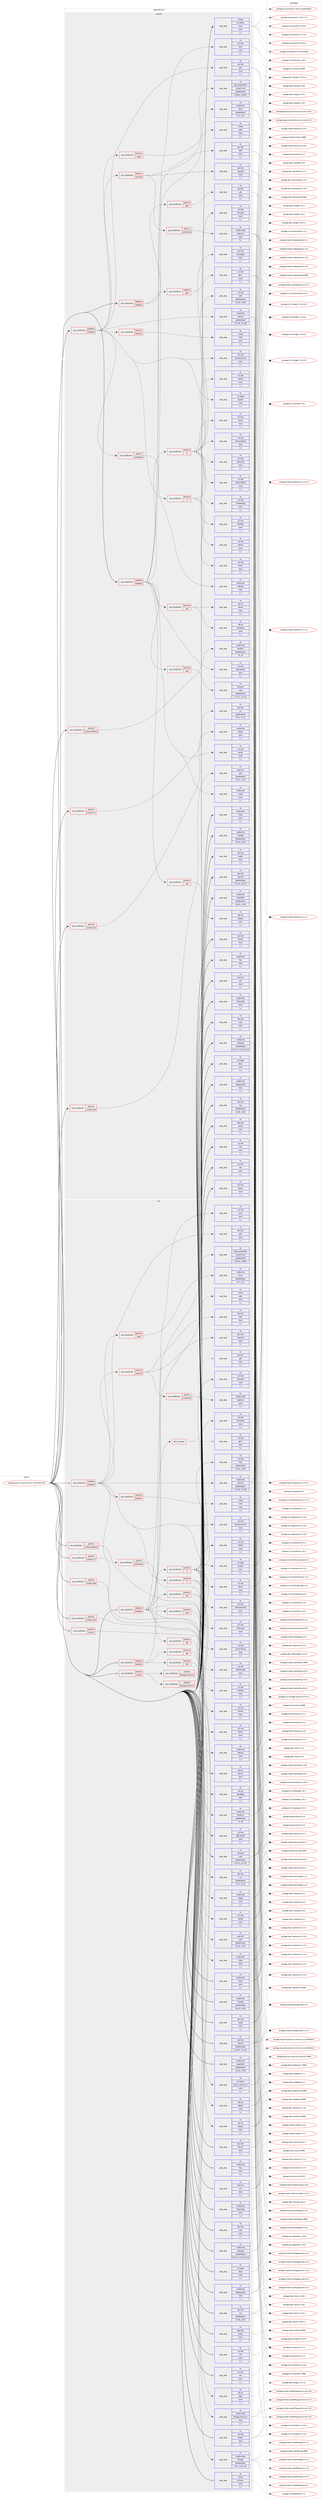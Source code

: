 digraph prolog {

# *************
# Graph options
# *************

newrank=true;
concentrate=true;
compound=true;
graph [rankdir=LR,fontname=Helvetica,fontsize=10,ranksep=1.5];#, ranksep=2.5, nodesep=0.2];
edge  [arrowhead=vee];
node  [fontname=Helvetica,fontsize=10];

# **********
# The ebuild
# **********

subgraph cluster_leftcol {
color=gray;
rank=same;
label=<<i>ebuild</i>>;
id [label="portage://www-client/chromium-126.0.6478.126", color=red, width=4, href="../www-client/chromium-126.0.6478.126.svg"];
}

# ****************
# The dependencies
# ****************

subgraph cluster_midcol {
color=gray;
label=<<i>dependencies</i>>;
subgraph cluster_compile {
fillcolor="#eeeeee";
style=filled;
label=<<i>compile</i>>;
subgraph cond116575 {
dependency438496 [label=<<TABLE BORDER="0" CELLBORDER="1" CELLSPACING="0" CELLPADDING="4"><TR><TD ROWSPAN="3" CELLPADDING="10">use_conditional</TD></TR><TR><TD>negative</TD></TR><TR><TD>headless</TD></TR></TABLE>>, shape=none, color=red];
subgraph cond116576 {
dependency438497 [label=<<TABLE BORDER="0" CELLBORDER="1" CELLSPACING="0" CELLPADDING="4"><TR><TD ROWSPAN="3" CELLPADDING="10">use_conditional</TD></TR><TR><TD>positive</TD></TR><TR><TD>X</TD></TR></TABLE>>, shape=none, color=red];
subgraph pack318661 {
dependency438498 [label=<<TABLE BORDER="0" CELLBORDER="1" CELLSPACING="0" CELLPADDING="4" WIDTH="220"><TR><TD ROWSPAN="6" CELLPADDING="30">pack_dep</TD></TR><TR><TD WIDTH="110">no</TD></TR><TR><TD>x11-libs</TD></TR><TR><TD>libXcomposite</TD></TR><TR><TD>none</TD></TR><TR><TD>[,,]</TD></TR></TABLE>>, shape=none, color=blue];
}
dependency438497:e -> dependency438498:w [weight=20,style="dashed",arrowhead="vee"];
subgraph pack318662 {
dependency438499 [label=<<TABLE BORDER="0" CELLBORDER="1" CELLSPACING="0" CELLPADDING="4" WIDTH="220"><TR><TD ROWSPAN="6" CELLPADDING="30">pack_dep</TD></TR><TR><TD WIDTH="110">no</TD></TR><TR><TD>x11-libs</TD></TR><TR><TD>libXcursor</TD></TR><TR><TD>none</TD></TR><TR><TD>[,,]</TD></TR></TABLE>>, shape=none, color=blue];
}
dependency438497:e -> dependency438499:w [weight=20,style="dashed",arrowhead="vee"];
subgraph pack318663 {
dependency438500 [label=<<TABLE BORDER="0" CELLBORDER="1" CELLSPACING="0" CELLPADDING="4" WIDTH="220"><TR><TD ROWSPAN="6" CELLPADDING="30">pack_dep</TD></TR><TR><TD WIDTH="110">no</TD></TR><TR><TD>x11-libs</TD></TR><TR><TD>libXdamage</TD></TR><TR><TD>none</TD></TR><TR><TD>[,,]</TD></TR></TABLE>>, shape=none, color=blue];
}
dependency438497:e -> dependency438500:w [weight=20,style="dashed",arrowhead="vee"];
subgraph pack318664 {
dependency438501 [label=<<TABLE BORDER="0" CELLBORDER="1" CELLSPACING="0" CELLPADDING="4" WIDTH="220"><TR><TD ROWSPAN="6" CELLPADDING="30">pack_dep</TD></TR><TR><TD WIDTH="110">no</TD></TR><TR><TD>x11-libs</TD></TR><TR><TD>libXfixes</TD></TR><TR><TD>none</TD></TR><TR><TD>[,,]</TD></TR></TABLE>>, shape=none, color=blue];
}
dependency438497:e -> dependency438501:w [weight=20,style="dashed",arrowhead="vee"];
subgraph pack318665 {
dependency438502 [label=<<TABLE BORDER="0" CELLBORDER="1" CELLSPACING="0" CELLPADDING="4" WIDTH="220"><TR><TD ROWSPAN="6" CELLPADDING="30">pack_dep</TD></TR><TR><TD WIDTH="110">no</TD></TR><TR><TD>x11-libs</TD></TR><TR><TD>libXi</TD></TR><TR><TD>greaterequal</TD></TR><TR><TD>[1.6.0,,,1.6.0]</TD></TR></TABLE>>, shape=none, color=blue];
}
dependency438497:e -> dependency438502:w [weight=20,style="dashed",arrowhead="vee"];
subgraph pack318666 {
dependency438503 [label=<<TABLE BORDER="0" CELLBORDER="1" CELLSPACING="0" CELLPADDING="4" WIDTH="220"><TR><TD ROWSPAN="6" CELLPADDING="30">pack_dep</TD></TR><TR><TD WIDTH="110">no</TD></TR><TR><TD>x11-libs</TD></TR><TR><TD>libXrandr</TD></TR><TR><TD>none</TD></TR><TR><TD>[,,]</TD></TR></TABLE>>, shape=none, color=blue];
}
dependency438497:e -> dependency438503:w [weight=20,style="dashed",arrowhead="vee"];
subgraph pack318667 {
dependency438504 [label=<<TABLE BORDER="0" CELLBORDER="1" CELLSPACING="0" CELLPADDING="4" WIDTH="220"><TR><TD ROWSPAN="6" CELLPADDING="30">pack_dep</TD></TR><TR><TD WIDTH="110">no</TD></TR><TR><TD>x11-libs</TD></TR><TR><TD>libXrender</TD></TR><TR><TD>none</TD></TR><TR><TD>[,,]</TD></TR></TABLE>>, shape=none, color=blue];
}
dependency438497:e -> dependency438504:w [weight=20,style="dashed",arrowhead="vee"];
subgraph pack318668 {
dependency438505 [label=<<TABLE BORDER="0" CELLBORDER="1" CELLSPACING="0" CELLPADDING="4" WIDTH="220"><TR><TD ROWSPAN="6" CELLPADDING="30">pack_dep</TD></TR><TR><TD WIDTH="110">no</TD></TR><TR><TD>x11-libs</TD></TR><TR><TD>libXtst</TD></TR><TR><TD>none</TD></TR><TR><TD>[,,]</TD></TR></TABLE>>, shape=none, color=blue];
}
dependency438497:e -> dependency438505:w [weight=20,style="dashed",arrowhead="vee"];
subgraph pack318669 {
dependency438506 [label=<<TABLE BORDER="0" CELLBORDER="1" CELLSPACING="0" CELLPADDING="4" WIDTH="220"><TR><TD ROWSPAN="6" CELLPADDING="30">pack_dep</TD></TR><TR><TD WIDTH="110">no</TD></TR><TR><TD>x11-libs</TD></TR><TR><TD>libxshmfence</TD></TR><TR><TD>none</TD></TR><TR><TD>[,,]</TD></TR></TABLE>>, shape=none, color=blue];
}
dependency438497:e -> dependency438506:w [weight=20,style="dashed",arrowhead="vee"];
}
dependency438496:e -> dependency438497:w [weight=20,style="dashed",arrowhead="vee"];
subgraph pack318670 {
dependency438507 [label=<<TABLE BORDER="0" CELLBORDER="1" CELLSPACING="0" CELLPADDING="4" WIDTH="220"><TR><TD ROWSPAN="6" CELLPADDING="30">pack_dep</TD></TR><TR><TD WIDTH="110">no</TD></TR><TR><TD>app-accessibility</TD></TR><TR><TD>at-spi2-core</TD></TR><TR><TD>greaterequal</TD></TR><TR><TD>[2.46.0,,,2.46.0]</TD></TR></TABLE>>, shape=none, color=blue];
}
dependency438496:e -> dependency438507:w [weight=20,style="dashed",arrowhead="vee"];
subgraph pack318671 {
dependency438508 [label=<<TABLE BORDER="0" CELLBORDER="1" CELLSPACING="0" CELLPADDING="4" WIDTH="220"><TR><TD ROWSPAN="6" CELLPADDING="30">pack_dep</TD></TR><TR><TD WIDTH="110">no</TD></TR><TR><TD>media-libs</TD></TR><TR><TD>mesa</TD></TR><TR><TD>none</TD></TR><TR><TD>[,,]</TD></TR></TABLE>>, shape=none, color=blue];
}
dependency438496:e -> dependency438508:w [weight=20,style="dashed",arrowhead="vee"];
subgraph cond116577 {
dependency438509 [label=<<TABLE BORDER="0" CELLBORDER="1" CELLSPACING="0" CELLPADDING="4"><TR><TD ROWSPAN="3" CELLPADDING="10">use_conditional</TD></TR><TR><TD>positive</TD></TR><TR><TD>cups</TD></TR></TABLE>>, shape=none, color=red];
subgraph pack318672 {
dependency438510 [label=<<TABLE BORDER="0" CELLBORDER="1" CELLSPACING="0" CELLPADDING="4" WIDTH="220"><TR><TD ROWSPAN="6" CELLPADDING="30">pack_dep</TD></TR><TR><TD WIDTH="110">no</TD></TR><TR><TD>net-print</TD></TR><TR><TD>cups</TD></TR><TR><TD>greaterequal</TD></TR><TR><TD>[1.3.11,,,1.3.11]</TD></TR></TABLE>>, shape=none, color=blue];
}
dependency438509:e -> dependency438510:w [weight=20,style="dashed",arrowhead="vee"];
}
dependency438496:e -> dependency438509:w [weight=20,style="dashed",arrowhead="vee"];
subgraph pack318673 {
dependency438511 [label=<<TABLE BORDER="0" CELLBORDER="1" CELLSPACING="0" CELLPADDING="4" WIDTH="220"><TR><TD ROWSPAN="6" CELLPADDING="30">pack_dep</TD></TR><TR><TD WIDTH="110">no</TD></TR><TR><TD>virtual</TD></TR><TR><TD>udev</TD></TR><TR><TD>none</TD></TR><TR><TD>[,,]</TD></TR></TABLE>>, shape=none, color=blue];
}
dependency438496:e -> dependency438511:w [weight=20,style="dashed",arrowhead="vee"];
subgraph pack318674 {
dependency438512 [label=<<TABLE BORDER="0" CELLBORDER="1" CELLSPACING="0" CELLPADDING="4" WIDTH="220"><TR><TD ROWSPAN="6" CELLPADDING="30">pack_dep</TD></TR><TR><TD WIDTH="110">no</TD></TR><TR><TD>x11-libs</TD></TR><TR><TD>cairo</TD></TR><TR><TD>none</TD></TR><TR><TD>[,,]</TD></TR></TABLE>>, shape=none, color=blue];
}
dependency438496:e -> dependency438512:w [weight=20,style="dashed",arrowhead="vee"];
subgraph pack318675 {
dependency438513 [label=<<TABLE BORDER="0" CELLBORDER="1" CELLSPACING="0" CELLPADDING="4" WIDTH="220"><TR><TD ROWSPAN="6" CELLPADDING="30">pack_dep</TD></TR><TR><TD WIDTH="110">no</TD></TR><TR><TD>x11-libs</TD></TR><TR><TD>gdk-pixbuf</TD></TR><TR><TD>none</TD></TR><TR><TD>[,,]</TD></TR></TABLE>>, shape=none, color=blue];
}
dependency438496:e -> dependency438513:w [weight=20,style="dashed",arrowhead="vee"];
subgraph pack318676 {
dependency438514 [label=<<TABLE BORDER="0" CELLBORDER="1" CELLSPACING="0" CELLPADDING="4" WIDTH="220"><TR><TD ROWSPAN="6" CELLPADDING="30">pack_dep</TD></TR><TR><TD WIDTH="110">no</TD></TR><TR><TD>x11-libs</TD></TR><TR><TD>pango</TD></TR><TR><TD>none</TD></TR><TR><TD>[,,]</TD></TR></TABLE>>, shape=none, color=blue];
}
dependency438496:e -> dependency438514:w [weight=20,style="dashed",arrowhead="vee"];
subgraph cond116578 {
dependency438515 [label=<<TABLE BORDER="0" CELLBORDER="1" CELLSPACING="0" CELLPADDING="4"><TR><TD ROWSPAN="3" CELLPADDING="10">use_conditional</TD></TR><TR><TD>positive</TD></TR><TR><TD>qt5</TD></TR></TABLE>>, shape=none, color=red];
subgraph pack318677 {
dependency438516 [label=<<TABLE BORDER="0" CELLBORDER="1" CELLSPACING="0" CELLPADDING="4" WIDTH="220"><TR><TD ROWSPAN="6" CELLPADDING="30">pack_dep</TD></TR><TR><TD WIDTH="110">no</TD></TR><TR><TD>dev-qt</TD></TR><TR><TD>qtcore</TD></TR><TR><TD>none</TD></TR><TR><TD>[,,]</TD></TR></TABLE>>, shape=none, color=blue];
}
dependency438515:e -> dependency438516:w [weight=20,style="dashed",arrowhead="vee"];
subgraph pack318678 {
dependency438517 [label=<<TABLE BORDER="0" CELLBORDER="1" CELLSPACING="0" CELLPADDING="4" WIDTH="220"><TR><TD ROWSPAN="6" CELLPADDING="30">pack_dep</TD></TR><TR><TD WIDTH="110">no</TD></TR><TR><TD>dev-qt</TD></TR><TR><TD>qtwidgets</TD></TR><TR><TD>none</TD></TR><TR><TD>[,,]</TD></TR></TABLE>>, shape=none, color=blue];
}
dependency438515:e -> dependency438517:w [weight=20,style="dashed",arrowhead="vee"];
}
dependency438496:e -> dependency438515:w [weight=20,style="dashed",arrowhead="vee"];
subgraph cond116579 {
dependency438518 [label=<<TABLE BORDER="0" CELLBORDER="1" CELLSPACING="0" CELLPADDING="4"><TR><TD ROWSPAN="3" CELLPADDING="10">use_conditional</TD></TR><TR><TD>positive</TD></TR><TR><TD>qt6</TD></TR></TABLE>>, shape=none, color=red];
subgraph pack318679 {
dependency438519 [label=<<TABLE BORDER="0" CELLBORDER="1" CELLSPACING="0" CELLPADDING="4" WIDTH="220"><TR><TD ROWSPAN="6" CELLPADDING="30">pack_dep</TD></TR><TR><TD WIDTH="110">no</TD></TR><TR><TD>dev-qt</TD></TR><TR><TD>qtbase</TD></TR><TR><TD>none</TD></TR><TR><TD>[,,]</TD></TR></TABLE>>, shape=none, color=blue];
}
dependency438518:e -> dependency438519:w [weight=20,style="dashed",arrowhead="vee"];
}
dependency438496:e -> dependency438518:w [weight=20,style="dashed",arrowhead="vee"];
}
id:e -> dependency438496:w [weight=20,style="solid",arrowhead="vee"];
subgraph cond116580 {
dependency438520 [label=<<TABLE BORDER="0" CELLBORDER="1" CELLSPACING="0" CELLPADDING="4"><TR><TD ROWSPAN="3" CELLPADDING="10">use_conditional</TD></TR><TR><TD>negative</TD></TR><TR><TD>headless</TD></TR></TABLE>>, shape=none, color=red];
subgraph cond116581 {
dependency438521 [label=<<TABLE BORDER="0" CELLBORDER="1" CELLSPACING="0" CELLPADDING="4"><TR><TD ROWSPAN="3" CELLPADDING="10">use_conditional</TD></TR><TR><TD>positive</TD></TR><TR><TD>gtk4</TD></TR></TABLE>>, shape=none, color=red];
subgraph pack318680 {
dependency438522 [label=<<TABLE BORDER="0" CELLBORDER="1" CELLSPACING="0" CELLPADDING="4" WIDTH="220"><TR><TD ROWSPAN="6" CELLPADDING="30">pack_dep</TD></TR><TR><TD WIDTH="110">no</TD></TR><TR><TD>gui-libs</TD></TR><TR><TD>gtk</TD></TR><TR><TD>none</TD></TR><TR><TD>[,,]</TD></TR></TABLE>>, shape=none, color=blue];
}
dependency438521:e -> dependency438522:w [weight=20,style="dashed",arrowhead="vee"];
}
dependency438520:e -> dependency438521:w [weight=20,style="dashed",arrowhead="vee"];
subgraph cond116582 {
dependency438523 [label=<<TABLE BORDER="0" CELLBORDER="1" CELLSPACING="0" CELLPADDING="4"><TR><TD ROWSPAN="3" CELLPADDING="10">use_conditional</TD></TR><TR><TD>negative</TD></TR><TR><TD>gtk4</TD></TR></TABLE>>, shape=none, color=red];
subgraph pack318681 {
dependency438524 [label=<<TABLE BORDER="0" CELLBORDER="1" CELLSPACING="0" CELLPADDING="4" WIDTH="220"><TR><TD ROWSPAN="6" CELLPADDING="30">pack_dep</TD></TR><TR><TD WIDTH="110">no</TD></TR><TR><TD>x11-libs</TD></TR><TR><TD>gtk+</TD></TR><TR><TD>none</TD></TR><TR><TD>[,,]</TD></TR></TABLE>>, shape=none, color=blue];
}
dependency438523:e -> dependency438524:w [weight=20,style="dashed",arrowhead="vee"];
}
dependency438520:e -> dependency438523:w [weight=20,style="dashed",arrowhead="vee"];
}
id:e -> dependency438520:w [weight=20,style="solid",arrowhead="vee"];
subgraph cond116583 {
dependency438525 [label=<<TABLE BORDER="0" CELLBORDER="1" CELLSPACING="0" CELLPADDING="4"><TR><TD ROWSPAN="3" CELLPADDING="10">use_conditional</TD></TR><TR><TD>negative</TD></TR><TR><TD>headless</TD></TR></TABLE>>, shape=none, color=red];
subgraph pack318682 {
dependency438526 [label=<<TABLE BORDER="0" CELLBORDER="1" CELLSPACING="0" CELLPADDING="4" WIDTH="220"><TR><TD ROWSPAN="6" CELLPADDING="30">pack_dep</TD></TR><TR><TD WIDTH="110">no</TD></TR><TR><TD>dev-libs</TD></TR><TR><TD>glib</TD></TR><TR><TD>none</TD></TR><TR><TD>[,,]</TD></TR></TABLE>>, shape=none, color=blue];
}
dependency438525:e -> dependency438526:w [weight=20,style="dashed",arrowhead="vee"];
subgraph pack318683 {
dependency438527 [label=<<TABLE BORDER="0" CELLBORDER="1" CELLSPACING="0" CELLPADDING="4" WIDTH="220"><TR><TD ROWSPAN="6" CELLPADDING="30">pack_dep</TD></TR><TR><TD WIDTH="110">no</TD></TR><TR><TD>media-libs</TD></TR><TR><TD>alsa-lib</TD></TR><TR><TD>greaterequal</TD></TR><TR><TD>[1.0.19,,,1.0.19]</TD></TR></TABLE>>, shape=none, color=blue];
}
dependency438525:e -> dependency438527:w [weight=20,style="dashed",arrowhead="vee"];
subgraph cond116584 {
dependency438528 [label=<<TABLE BORDER="0" CELLBORDER="1" CELLSPACING="0" CELLPADDING="4"><TR><TD ROWSPAN="3" CELLPADDING="10">use_conditional</TD></TR><TR><TD>positive</TD></TR><TR><TD>pulseaudio</TD></TR></TABLE>>, shape=none, color=red];
subgraph pack318684 {
dependency438529 [label=<<TABLE BORDER="0" CELLBORDER="1" CELLSPACING="0" CELLPADDING="4" WIDTH="220"><TR><TD ROWSPAN="6" CELLPADDING="30">pack_dep</TD></TR><TR><TD WIDTH="110">no</TD></TR><TR><TD>media-libs</TD></TR><TR><TD>libpulse</TD></TR><TR><TD>none</TD></TR><TR><TD>[,,]</TD></TR></TABLE>>, shape=none, color=blue];
}
dependency438528:e -> dependency438529:w [weight=20,style="dashed",arrowhead="vee"];
}
dependency438525:e -> dependency438528:w [weight=20,style="dashed",arrowhead="vee"];
subgraph pack318685 {
dependency438530 [label=<<TABLE BORDER="0" CELLBORDER="1" CELLSPACING="0" CELLPADDING="4" WIDTH="220"><TR><TD ROWSPAN="6" CELLPADDING="30">pack_dep</TD></TR><TR><TD WIDTH="110">no</TD></TR><TR><TD>sys-apps</TD></TR><TR><TD>pciutils</TD></TR><TR><TD>none</TD></TR><TR><TD>[,,]</TD></TR></TABLE>>, shape=none, color=blue];
}
dependency438525:e -> dependency438530:w [weight=20,style="dashed",arrowhead="vee"];
subgraph cond116585 {
dependency438531 [label=<<TABLE BORDER="0" CELLBORDER="1" CELLSPACING="0" CELLPADDING="4"><TR><TD ROWSPAN="3" CELLPADDING="10">use_conditional</TD></TR><TR><TD>positive</TD></TR><TR><TD>kerberos</TD></TR></TABLE>>, shape=none, color=red];
subgraph pack318686 {
dependency438532 [label=<<TABLE BORDER="0" CELLBORDER="1" CELLSPACING="0" CELLPADDING="4" WIDTH="220"><TR><TD ROWSPAN="6" CELLPADDING="30">pack_dep</TD></TR><TR><TD WIDTH="110">no</TD></TR><TR><TD>virtual</TD></TR><TR><TD>krb5</TD></TR><TR><TD>none</TD></TR><TR><TD>[,,]</TD></TR></TABLE>>, shape=none, color=blue];
}
dependency438531:e -> dependency438532:w [weight=20,style="dashed",arrowhead="vee"];
}
dependency438525:e -> dependency438531:w [weight=20,style="dashed",arrowhead="vee"];
subgraph cond116586 {
dependency438533 [label=<<TABLE BORDER="0" CELLBORDER="1" CELLSPACING="0" CELLPADDING="4"><TR><TD ROWSPAN="3" CELLPADDING="10">use_conditional</TD></TR><TR><TD>positive</TD></TR><TR><TD>vaapi</TD></TR></TABLE>>, shape=none, color=red];
subgraph pack318687 {
dependency438534 [label=<<TABLE BORDER="0" CELLBORDER="1" CELLSPACING="0" CELLPADDING="4" WIDTH="220"><TR><TD ROWSPAN="6" CELLPADDING="30">pack_dep</TD></TR><TR><TD WIDTH="110">no</TD></TR><TR><TD>media-libs</TD></TR><TR><TD>libva</TD></TR><TR><TD>greaterequal</TD></TR><TR><TD>[2.7,,,2.7]</TD></TR></TABLE>>, shape=none, color=blue];
}
dependency438533:e -> dependency438534:w [weight=20,style="dashed",arrowhead="vee"];
}
dependency438525:e -> dependency438533:w [weight=20,style="dashed",arrowhead="vee"];
subgraph cond116587 {
dependency438535 [label=<<TABLE BORDER="0" CELLBORDER="1" CELLSPACING="0" CELLPADDING="4"><TR><TD ROWSPAN="3" CELLPADDING="10">use_conditional</TD></TR><TR><TD>positive</TD></TR><TR><TD>X</TD></TR></TABLE>>, shape=none, color=red];
subgraph pack318688 {
dependency438536 [label=<<TABLE BORDER="0" CELLBORDER="1" CELLSPACING="0" CELLPADDING="4" WIDTH="220"><TR><TD ROWSPAN="6" CELLPADDING="30">pack_dep</TD></TR><TR><TD WIDTH="110">no</TD></TR><TR><TD>x11-libs</TD></TR><TR><TD>libX11</TD></TR><TR><TD>none</TD></TR><TR><TD>[,,]</TD></TR></TABLE>>, shape=none, color=blue];
}
dependency438535:e -> dependency438536:w [weight=20,style="dashed",arrowhead="vee"];
subgraph pack318689 {
dependency438537 [label=<<TABLE BORDER="0" CELLBORDER="1" CELLSPACING="0" CELLPADDING="4" WIDTH="220"><TR><TD ROWSPAN="6" CELLPADDING="30">pack_dep</TD></TR><TR><TD WIDTH="110">no</TD></TR><TR><TD>x11-libs</TD></TR><TR><TD>libXext</TD></TR><TR><TD>none</TD></TR><TR><TD>[,,]</TD></TR></TABLE>>, shape=none, color=blue];
}
dependency438535:e -> dependency438537:w [weight=20,style="dashed",arrowhead="vee"];
subgraph pack318690 {
dependency438538 [label=<<TABLE BORDER="0" CELLBORDER="1" CELLSPACING="0" CELLPADDING="4" WIDTH="220"><TR><TD ROWSPAN="6" CELLPADDING="30">pack_dep</TD></TR><TR><TD WIDTH="110">no</TD></TR><TR><TD>x11-libs</TD></TR><TR><TD>libxcb</TD></TR><TR><TD>none</TD></TR><TR><TD>[,,]</TD></TR></TABLE>>, shape=none, color=blue];
}
dependency438535:e -> dependency438538:w [weight=20,style="dashed",arrowhead="vee"];
}
dependency438525:e -> dependency438535:w [weight=20,style="dashed",arrowhead="vee"];
subgraph pack318691 {
dependency438539 [label=<<TABLE BORDER="0" CELLBORDER="1" CELLSPACING="0" CELLPADDING="4" WIDTH="220"><TR><TD ROWSPAN="6" CELLPADDING="30">pack_dep</TD></TR><TR><TD WIDTH="110">no</TD></TR><TR><TD>x11-libs</TD></TR><TR><TD>libxkbcommon</TD></TR><TR><TD>none</TD></TR><TR><TD>[,,]</TD></TR></TABLE>>, shape=none, color=blue];
}
dependency438525:e -> dependency438539:w [weight=20,style="dashed",arrowhead="vee"];
subgraph cond116588 {
dependency438540 [label=<<TABLE BORDER="0" CELLBORDER="1" CELLSPACING="0" CELLPADDING="4"><TR><TD ROWSPAN="3" CELLPADDING="10">use_conditional</TD></TR><TR><TD>positive</TD></TR><TR><TD>wayland</TD></TR></TABLE>>, shape=none, color=red];
subgraph pack318692 {
dependency438541 [label=<<TABLE BORDER="0" CELLBORDER="1" CELLSPACING="0" CELLPADDING="4" WIDTH="220"><TR><TD ROWSPAN="6" CELLPADDING="30">pack_dep</TD></TR><TR><TD WIDTH="110">no</TD></TR><TR><TD>dev-libs</TD></TR><TR><TD>libffi</TD></TR><TR><TD>none</TD></TR><TR><TD>[,,]</TD></TR></TABLE>>, shape=none, color=blue];
}
dependency438540:e -> dependency438541:w [weight=20,style="dashed",arrowhead="vee"];
subgraph pack318693 {
dependency438542 [label=<<TABLE BORDER="0" CELLBORDER="1" CELLSPACING="0" CELLPADDING="4" WIDTH="220"><TR><TD ROWSPAN="6" CELLPADDING="30">pack_dep</TD></TR><TR><TD WIDTH="110">no</TD></TR><TR><TD>dev-libs</TD></TR><TR><TD>wayland</TD></TR><TR><TD>none</TD></TR><TR><TD>[,,]</TD></TR></TABLE>>, shape=none, color=blue];
}
dependency438540:e -> dependency438542:w [weight=20,style="dashed",arrowhead="vee"];
subgraph cond116589 {
dependency438543 [label=<<TABLE BORDER="0" CELLBORDER="1" CELLSPACING="0" CELLPADDING="4"><TR><TD ROWSPAN="3" CELLPADDING="10">use_conditional</TD></TR><TR><TD>positive</TD></TR><TR><TD>screencast</TD></TR></TABLE>>, shape=none, color=red];
subgraph pack318694 {
dependency438544 [label=<<TABLE BORDER="0" CELLBORDER="1" CELLSPACING="0" CELLPADDING="4" WIDTH="220"><TR><TD ROWSPAN="6" CELLPADDING="30">pack_dep</TD></TR><TR><TD WIDTH="110">no</TD></TR><TR><TD>media-video</TD></TR><TR><TD>pipewire</TD></TR><TR><TD>none</TD></TR><TR><TD>[,,]</TD></TR></TABLE>>, shape=none, color=blue];
}
dependency438543:e -> dependency438544:w [weight=20,style="dashed",arrowhead="vee"];
}
dependency438540:e -> dependency438543:w [weight=20,style="dashed",arrowhead="vee"];
}
dependency438525:e -> dependency438540:w [weight=20,style="dashed",arrowhead="vee"];
}
id:e -> dependency438525:w [weight=20,style="solid",arrowhead="vee"];
subgraph cond116590 {
dependency438545 [label=<<TABLE BORDER="0" CELLBORDER="1" CELLSPACING="0" CELLPADDING="4"><TR><TD ROWSPAN="3" CELLPADDING="10">use_conditional</TD></TR><TR><TD>positive</TD></TR><TR><TD>system-harfbuzz</TD></TR></TABLE>>, shape=none, color=red];
subgraph pack318695 {
dependency438546 [label=<<TABLE BORDER="0" CELLBORDER="1" CELLSPACING="0" CELLPADDING="4" WIDTH="220"><TR><TD ROWSPAN="6" CELLPADDING="30">pack_dep</TD></TR><TR><TD WIDTH="110">no</TD></TR><TR><TD>media-libs</TD></TR><TR><TD>harfbuzz</TD></TR><TR><TD>greaterequal</TD></TR><TR><TD>[3,,,3]</TD></TR></TABLE>>, shape=none, color=blue];
}
dependency438545:e -> dependency438546:w [weight=20,style="dashed",arrowhead="vee"];
}
id:e -> dependency438545:w [weight=20,style="solid",arrowhead="vee"];
subgraph cond116591 {
dependency438547 [label=<<TABLE BORDER="0" CELLBORDER="1" CELLSPACING="0" CELLPADDING="4"><TR><TD ROWSPAN="3" CELLPADDING="10">use_conditional</TD></TR><TR><TD>positive</TD></TR><TR><TD>system-icu</TD></TR></TABLE>>, shape=none, color=red];
subgraph pack318696 {
dependency438548 [label=<<TABLE BORDER="0" CELLBORDER="1" CELLSPACING="0" CELLPADDING="4" WIDTH="220"><TR><TD ROWSPAN="6" CELLPADDING="30">pack_dep</TD></TR><TR><TD WIDTH="110">no</TD></TR><TR><TD>dev-libs</TD></TR><TR><TD>icu</TD></TR><TR><TD>greaterequal</TD></TR><TR><TD>[71.1,,,71.1]</TD></TR></TABLE>>, shape=none, color=blue];
}
dependency438547:e -> dependency438548:w [weight=20,style="dashed",arrowhead="vee"];
}
id:e -> dependency438547:w [weight=20,style="solid",arrowhead="vee"];
subgraph cond116592 {
dependency438549 [label=<<TABLE BORDER="0" CELLBORDER="1" CELLSPACING="0" CELLPADDING="4"><TR><TD ROWSPAN="3" CELLPADDING="10">use_conditional</TD></TR><TR><TD>positive</TD></TR><TR><TD>system-png</TD></TR></TABLE>>, shape=none, color=red];
subgraph pack318697 {
dependency438550 [label=<<TABLE BORDER="0" CELLBORDER="1" CELLSPACING="0" CELLPADDING="4" WIDTH="220"><TR><TD ROWSPAN="6" CELLPADDING="30">pack_dep</TD></TR><TR><TD WIDTH="110">no</TD></TR><TR><TD>media-libs</TD></TR><TR><TD>libpng</TD></TR><TR><TD>none</TD></TR><TR><TD>[,,]</TD></TR></TABLE>>, shape=none, color=blue];
}
dependency438549:e -> dependency438550:w [weight=20,style="dashed",arrowhead="vee"];
}
id:e -> dependency438549:w [weight=20,style="solid",arrowhead="vee"];
subgraph cond116593 {
dependency438551 [label=<<TABLE BORDER="0" CELLBORDER="1" CELLSPACING="0" CELLPADDING="4"><TR><TD ROWSPAN="3" CELLPADDING="10">use_conditional</TD></TR><TR><TD>positive</TD></TR><TR><TD>system-zstd</TD></TR></TABLE>>, shape=none, color=red];
subgraph pack318698 {
dependency438552 [label=<<TABLE BORDER="0" CELLBORDER="1" CELLSPACING="0" CELLPADDING="4" WIDTH="220"><TR><TD ROWSPAN="6" CELLPADDING="30">pack_dep</TD></TR><TR><TD WIDTH="110">no</TD></TR><TR><TD>app-arch</TD></TR><TR><TD>zstd</TD></TR><TR><TD>greaterequal</TD></TR><TR><TD>[1.5.5,,,1.5.5]</TD></TR></TABLE>>, shape=none, color=blue];
}
dependency438551:e -> dependency438552:w [weight=20,style="dashed",arrowhead="vee"];
}
id:e -> dependency438551:w [weight=20,style="solid",arrowhead="vee"];
subgraph pack318699 {
dependency438553 [label=<<TABLE BORDER="0" CELLBORDER="1" CELLSPACING="0" CELLPADDING="4" WIDTH="220"><TR><TD ROWSPAN="6" CELLPADDING="30">pack_dep</TD></TR><TR><TD WIDTH="110">no</TD></TR><TR><TD>app-arch</TD></TR><TR><TD>bzip2</TD></TR><TR><TD>none</TD></TR><TR><TD>[,,]</TD></TR></TABLE>>, shape=none, color=blue];
}
id:e -> dependency438553:w [weight=20,style="solid",arrowhead="vee"];
subgraph pack318700 {
dependency438554 [label=<<TABLE BORDER="0" CELLBORDER="1" CELLSPACING="0" CELLPADDING="4" WIDTH="220"><TR><TD ROWSPAN="6" CELLPADDING="30">pack_dep</TD></TR><TR><TD WIDTH="110">no</TD></TR><TR><TD>dev-libs</TD></TR><TR><TD>expat</TD></TR><TR><TD>none</TD></TR><TR><TD>[,,]</TD></TR></TABLE>>, shape=none, color=blue];
}
id:e -> dependency438554:w [weight=20,style="solid",arrowhead="vee"];
subgraph pack318701 {
dependency438555 [label=<<TABLE BORDER="0" CELLBORDER="1" CELLSPACING="0" CELLPADDING="4" WIDTH="220"><TR><TD ROWSPAN="6" CELLPADDING="30">pack_dep</TD></TR><TR><TD WIDTH="110">no</TD></TR><TR><TD>dev-libs</TD></TR><TR><TD>libxml2</TD></TR><TR><TD>greaterequal</TD></TR><TR><TD>[2.12.4,,,2.12.4]</TD></TR></TABLE>>, shape=none, color=blue];
}
id:e -> dependency438555:w [weight=20,style="solid",arrowhead="vee"];
subgraph pack318702 {
dependency438556 [label=<<TABLE BORDER="0" CELLBORDER="1" CELLSPACING="0" CELLPADDING="4" WIDTH="220"><TR><TD ROWSPAN="6" CELLPADDING="30">pack_dep</TD></TR><TR><TD WIDTH="110">no</TD></TR><TR><TD>dev-libs</TD></TR><TR><TD>libxslt</TD></TR><TR><TD>none</TD></TR><TR><TD>[,,]</TD></TR></TABLE>>, shape=none, color=blue];
}
id:e -> dependency438556:w [weight=20,style="solid",arrowhead="vee"];
subgraph pack318703 {
dependency438557 [label=<<TABLE BORDER="0" CELLBORDER="1" CELLSPACING="0" CELLPADDING="4" WIDTH="220"><TR><TD ROWSPAN="6" CELLPADDING="30">pack_dep</TD></TR><TR><TD WIDTH="110">no</TD></TR><TR><TD>dev-libs</TD></TR><TR><TD>nspr</TD></TR><TR><TD>none</TD></TR><TR><TD>[,,]</TD></TR></TABLE>>, shape=none, color=blue];
}
id:e -> dependency438557:w [weight=20,style="solid",arrowhead="vee"];
subgraph pack318704 {
dependency438558 [label=<<TABLE BORDER="0" CELLBORDER="1" CELLSPACING="0" CELLPADDING="4" WIDTH="220"><TR><TD ROWSPAN="6" CELLPADDING="30">pack_dep</TD></TR><TR><TD WIDTH="110">no</TD></TR><TR><TD>dev-libs</TD></TR><TR><TD>nss</TD></TR><TR><TD>greaterequal</TD></TR><TR><TD>[3.26,,,3.26]</TD></TR></TABLE>>, shape=none, color=blue];
}
id:e -> dependency438558:w [weight=20,style="solid",arrowhead="vee"];
subgraph pack318705 {
dependency438559 [label=<<TABLE BORDER="0" CELLBORDER="1" CELLSPACING="0" CELLPADDING="4" WIDTH="220"><TR><TD ROWSPAN="6" CELLPADDING="30">pack_dep</TD></TR><TR><TD WIDTH="110">no</TD></TR><TR><TD>media-libs</TD></TR><TR><TD>flac</TD></TR><TR><TD>none</TD></TR><TR><TD>[,,]</TD></TR></TABLE>>, shape=none, color=blue];
}
id:e -> dependency438559:w [weight=20,style="solid",arrowhead="vee"];
subgraph pack318706 {
dependency438560 [label=<<TABLE BORDER="0" CELLBORDER="1" CELLSPACING="0" CELLPADDING="4" WIDTH="220"><TR><TD ROWSPAN="6" CELLPADDING="30">pack_dep</TD></TR><TR><TD WIDTH="110">no</TD></TR><TR><TD>media-libs</TD></TR><TR><TD>fontconfig</TD></TR><TR><TD>none</TD></TR><TR><TD>[,,]</TD></TR></TABLE>>, shape=none, color=blue];
}
id:e -> dependency438560:w [weight=20,style="solid",arrowhead="vee"];
subgraph pack318707 {
dependency438561 [label=<<TABLE BORDER="0" CELLBORDER="1" CELLSPACING="0" CELLPADDING="4" WIDTH="220"><TR><TD ROWSPAN="6" CELLPADDING="30">pack_dep</TD></TR><TR><TD WIDTH="110">no</TD></TR><TR><TD>media-libs</TD></TR><TR><TD>freetype</TD></TR><TR><TD>greaterequal</TD></TR><TR><TD>[2.11.0,,-r1,2.11.0-r1]</TD></TR></TABLE>>, shape=none, color=blue];
}
id:e -> dependency438561:w [weight=20,style="solid",arrowhead="vee"];
subgraph pack318708 {
dependency438562 [label=<<TABLE BORDER="0" CELLBORDER="1" CELLSPACING="0" CELLPADDING="4" WIDTH="220"><TR><TD ROWSPAN="6" CELLPADDING="30">pack_dep</TD></TR><TR><TD WIDTH="110">no</TD></TR><TR><TD>media-libs</TD></TR><TR><TD>libjpeg-turbo</TD></TR><TR><TD>none</TD></TR><TR><TD>[,,]</TD></TR></TABLE>>, shape=none, color=blue];
}
id:e -> dependency438562:w [weight=20,style="solid",arrowhead="vee"];
subgraph pack318709 {
dependency438563 [label=<<TABLE BORDER="0" CELLBORDER="1" CELLSPACING="0" CELLPADDING="4" WIDTH="220"><TR><TD ROWSPAN="6" CELLPADDING="30">pack_dep</TD></TR><TR><TD WIDTH="110">no</TD></TR><TR><TD>media-libs</TD></TR><TR><TD>libwebp</TD></TR><TR><TD>greaterequal</TD></TR><TR><TD>[0.4.0,,,0.4.0]</TD></TR></TABLE>>, shape=none, color=blue];
}
id:e -> dependency438563:w [weight=20,style="solid",arrowhead="vee"];
subgraph pack318710 {
dependency438564 [label=<<TABLE BORDER="0" CELLBORDER="1" CELLSPACING="0" CELLPADDING="4" WIDTH="220"><TR><TD ROWSPAN="6" CELLPADDING="30">pack_dep</TD></TR><TR><TD WIDTH="110">no</TD></TR><TR><TD>media-libs</TD></TR><TR><TD>mesa</TD></TR><TR><TD>none</TD></TR><TR><TD>[,,]</TD></TR></TABLE>>, shape=none, color=blue];
}
id:e -> dependency438564:w [weight=20,style="solid",arrowhead="vee"];
subgraph pack318711 {
dependency438565 [label=<<TABLE BORDER="0" CELLBORDER="1" CELLSPACING="0" CELLPADDING="4" WIDTH="220"><TR><TD ROWSPAN="6" CELLPADDING="30">pack_dep</TD></TR><TR><TD WIDTH="110">no</TD></TR><TR><TD>media-libs</TD></TR><TR><TD>openh264</TD></TR><TR><TD>greaterequal</TD></TR><TR><TD>[1.6.0,,,1.6.0]</TD></TR></TABLE>>, shape=none, color=blue];
}
id:e -> dependency438565:w [weight=20,style="solid",arrowhead="vee"];
subgraph pack318712 {
dependency438566 [label=<<TABLE BORDER="0" CELLBORDER="1" CELLSPACING="0" CELLPADDING="4" WIDTH="220"><TR><TD ROWSPAN="6" CELLPADDING="30">pack_dep</TD></TR><TR><TD WIDTH="110">no</TD></TR><TR><TD>net-misc</TD></TR><TR><TD>curl</TD></TR><TR><TD>none</TD></TR><TR><TD>[,,]</TD></TR></TABLE>>, shape=none, color=blue];
}
id:e -> dependency438566:w [weight=20,style="solid",arrowhead="vee"];
subgraph pack318713 {
dependency438567 [label=<<TABLE BORDER="0" CELLBORDER="1" CELLSPACING="0" CELLPADDING="4" WIDTH="220"><TR><TD ROWSPAN="6" CELLPADDING="30">pack_dep</TD></TR><TR><TD WIDTH="110">no</TD></TR><TR><TD>sys-apps</TD></TR><TR><TD>dbus</TD></TR><TR><TD>none</TD></TR><TR><TD>[,,]</TD></TR></TABLE>>, shape=none, color=blue];
}
id:e -> dependency438567:w [weight=20,style="solid",arrowhead="vee"];
subgraph pack318714 {
dependency438568 [label=<<TABLE BORDER="0" CELLBORDER="1" CELLSPACING="0" CELLPADDING="4" WIDTH="220"><TR><TD ROWSPAN="6" CELLPADDING="30">pack_dep</TD></TR><TR><TD WIDTH="110">no</TD></TR><TR><TD>sys-libs</TD></TR><TR><TD>zlib</TD></TR><TR><TD>none</TD></TR><TR><TD>[,,]</TD></TR></TABLE>>, shape=none, color=blue];
}
id:e -> dependency438568:w [weight=20,style="solid",arrowhead="vee"];
subgraph pack318715 {
dependency438569 [label=<<TABLE BORDER="0" CELLBORDER="1" CELLSPACING="0" CELLPADDING="4" WIDTH="220"><TR><TD ROWSPAN="6" CELLPADDING="30">pack_dep</TD></TR><TR><TD WIDTH="110">no</TD></TR><TR><TD>sys-libs</TD></TR><TR><TD>zlib</TD></TR><TR><TD>none</TD></TR><TR><TD>[,,]</TD></TR></TABLE>>, shape=none, color=blue];
}
id:e -> dependency438569:w [weight=20,style="solid",arrowhead="vee"];
subgraph pack318716 {
dependency438570 [label=<<TABLE BORDER="0" CELLBORDER="1" CELLSPACING="0" CELLPADDING="4" WIDTH="220"><TR><TD ROWSPAN="6" CELLPADDING="30">pack_dep</TD></TR><TR><TD WIDTH="110">no</TD></TR><TR><TD>x11-libs</TD></TR><TR><TD>libdrm</TD></TR><TR><TD>none</TD></TR><TR><TD>[,,]</TD></TR></TABLE>>, shape=none, color=blue];
}
id:e -> dependency438570:w [weight=20,style="solid",arrowhead="vee"];
subgraph pack318717 {
dependency438571 [label=<<TABLE BORDER="0" CELLBORDER="1" CELLSPACING="0" CELLPADDING="4" WIDTH="220"><TR><TD ROWSPAN="6" CELLPADDING="30">pack_dep</TD></TR><TR><TD WIDTH="110">strong</TD></TR><TR><TD>sys-devel</TD></TR><TR><TD>llvm</TD></TR><TR><TD>none</TD></TR><TR><TD>[,,]</TD></TR></TABLE>>, shape=none, color=blue];
}
id:e -> dependency438571:w [weight=20,style="solid",arrowhead="vee"];
}
subgraph cluster_compileandrun {
fillcolor="#eeeeee";
style=filled;
label=<<i>compile and run</i>>;
}
subgraph cluster_run {
fillcolor="#eeeeee";
style=filled;
label=<<i>run</i>>;
subgraph cond116594 {
dependency438572 [label=<<TABLE BORDER="0" CELLBORDER="1" CELLSPACING="0" CELLPADDING="4"><TR><TD ROWSPAN="3" CELLPADDING="10">use_conditional</TD></TR><TR><TD>negative</TD></TR><TR><TD>headless</TD></TR></TABLE>>, shape=none, color=red];
subgraph any3048 {
dependency438573 [label=<<TABLE BORDER="0" CELLBORDER="1" CELLSPACING="0" CELLPADDING="4"><TR><TD CELLPADDING="10">any_of_group</TD></TR></TABLE>>, shape=none, color=red];subgraph pack318718 {
dependency438574 [label=<<TABLE BORDER="0" CELLBORDER="1" CELLSPACING="0" CELLPADDING="4" WIDTH="220"><TR><TD ROWSPAN="6" CELLPADDING="30">pack_dep</TD></TR><TR><TD WIDTH="110">no</TD></TR><TR><TD>x11-libs</TD></TR><TR><TD>gtk+</TD></TR><TR><TD>none</TD></TR><TR><TD>[,,]</TD></TR></TABLE>>, shape=none, color=blue];
}
dependency438573:e -> dependency438574:w [weight=20,style="dotted",arrowhead="oinv"];
subgraph pack318719 {
dependency438575 [label=<<TABLE BORDER="0" CELLBORDER="1" CELLSPACING="0" CELLPADDING="4" WIDTH="220"><TR><TD ROWSPAN="6" CELLPADDING="30">pack_dep</TD></TR><TR><TD WIDTH="110">no</TD></TR><TR><TD>gui-libs</TD></TR><TR><TD>gtk</TD></TR><TR><TD>none</TD></TR><TR><TD>[,,]</TD></TR></TABLE>>, shape=none, color=blue];
}
dependency438573:e -> dependency438575:w [weight=20,style="dotted",arrowhead="oinv"];
}
dependency438572:e -> dependency438573:w [weight=20,style="dashed",arrowhead="vee"];
subgraph cond116595 {
dependency438576 [label=<<TABLE BORDER="0" CELLBORDER="1" CELLSPACING="0" CELLPADDING="4"><TR><TD ROWSPAN="3" CELLPADDING="10">use_conditional</TD></TR><TR><TD>positive</TD></TR><TR><TD>qt5</TD></TR></TABLE>>, shape=none, color=red];
subgraph pack318720 {
dependency438577 [label=<<TABLE BORDER="0" CELLBORDER="1" CELLSPACING="0" CELLPADDING="4" WIDTH="220"><TR><TD ROWSPAN="6" CELLPADDING="30">pack_dep</TD></TR><TR><TD WIDTH="110">no</TD></TR><TR><TD>dev-qt</TD></TR><TR><TD>qtgui</TD></TR><TR><TD>none</TD></TR><TR><TD>[,,]</TD></TR></TABLE>>, shape=none, color=blue];
}
dependency438576:e -> dependency438577:w [weight=20,style="dashed",arrowhead="vee"];
}
dependency438572:e -> dependency438576:w [weight=20,style="dashed",arrowhead="vee"];
subgraph cond116596 {
dependency438578 [label=<<TABLE BORDER="0" CELLBORDER="1" CELLSPACING="0" CELLPADDING="4"><TR><TD ROWSPAN="3" CELLPADDING="10">use_conditional</TD></TR><TR><TD>positive</TD></TR><TR><TD>qt6</TD></TR></TABLE>>, shape=none, color=red];
subgraph pack318721 {
dependency438579 [label=<<TABLE BORDER="0" CELLBORDER="1" CELLSPACING="0" CELLPADDING="4" WIDTH="220"><TR><TD ROWSPAN="6" CELLPADDING="30">pack_dep</TD></TR><TR><TD WIDTH="110">no</TD></TR><TR><TD>dev-qt</TD></TR><TR><TD>qtbase</TD></TR><TR><TD>none</TD></TR><TR><TD>[,,]</TD></TR></TABLE>>, shape=none, color=blue];
}
dependency438578:e -> dependency438579:w [weight=20,style="dashed",arrowhead="vee"];
}
dependency438572:e -> dependency438578:w [weight=20,style="dashed",arrowhead="vee"];
}
id:e -> dependency438572:w [weight=20,style="solid",arrowhead="odot"];
subgraph cond116597 {
dependency438580 [label=<<TABLE BORDER="0" CELLBORDER="1" CELLSPACING="0" CELLPADDING="4"><TR><TD ROWSPAN="3" CELLPADDING="10">use_conditional</TD></TR><TR><TD>negative</TD></TR><TR><TD>headless</TD></TR></TABLE>>, shape=none, color=red];
subgraph cond116598 {
dependency438581 [label=<<TABLE BORDER="0" CELLBORDER="1" CELLSPACING="0" CELLPADDING="4"><TR><TD ROWSPAN="3" CELLPADDING="10">use_conditional</TD></TR><TR><TD>positive</TD></TR><TR><TD>X</TD></TR></TABLE>>, shape=none, color=red];
subgraph pack318722 {
dependency438582 [label=<<TABLE BORDER="0" CELLBORDER="1" CELLSPACING="0" CELLPADDING="4" WIDTH="220"><TR><TD ROWSPAN="6" CELLPADDING="30">pack_dep</TD></TR><TR><TD WIDTH="110">no</TD></TR><TR><TD>x11-libs</TD></TR><TR><TD>libXcomposite</TD></TR><TR><TD>none</TD></TR><TR><TD>[,,]</TD></TR></TABLE>>, shape=none, color=blue];
}
dependency438581:e -> dependency438582:w [weight=20,style="dashed",arrowhead="vee"];
subgraph pack318723 {
dependency438583 [label=<<TABLE BORDER="0" CELLBORDER="1" CELLSPACING="0" CELLPADDING="4" WIDTH="220"><TR><TD ROWSPAN="6" CELLPADDING="30">pack_dep</TD></TR><TR><TD WIDTH="110">no</TD></TR><TR><TD>x11-libs</TD></TR><TR><TD>libXcursor</TD></TR><TR><TD>none</TD></TR><TR><TD>[,,]</TD></TR></TABLE>>, shape=none, color=blue];
}
dependency438581:e -> dependency438583:w [weight=20,style="dashed",arrowhead="vee"];
subgraph pack318724 {
dependency438584 [label=<<TABLE BORDER="0" CELLBORDER="1" CELLSPACING="0" CELLPADDING="4" WIDTH="220"><TR><TD ROWSPAN="6" CELLPADDING="30">pack_dep</TD></TR><TR><TD WIDTH="110">no</TD></TR><TR><TD>x11-libs</TD></TR><TR><TD>libXdamage</TD></TR><TR><TD>none</TD></TR><TR><TD>[,,]</TD></TR></TABLE>>, shape=none, color=blue];
}
dependency438581:e -> dependency438584:w [weight=20,style="dashed",arrowhead="vee"];
subgraph pack318725 {
dependency438585 [label=<<TABLE BORDER="0" CELLBORDER="1" CELLSPACING="0" CELLPADDING="4" WIDTH="220"><TR><TD ROWSPAN="6" CELLPADDING="30">pack_dep</TD></TR><TR><TD WIDTH="110">no</TD></TR><TR><TD>x11-libs</TD></TR><TR><TD>libXfixes</TD></TR><TR><TD>none</TD></TR><TR><TD>[,,]</TD></TR></TABLE>>, shape=none, color=blue];
}
dependency438581:e -> dependency438585:w [weight=20,style="dashed",arrowhead="vee"];
subgraph pack318726 {
dependency438586 [label=<<TABLE BORDER="0" CELLBORDER="1" CELLSPACING="0" CELLPADDING="4" WIDTH="220"><TR><TD ROWSPAN="6" CELLPADDING="30">pack_dep</TD></TR><TR><TD WIDTH="110">no</TD></TR><TR><TD>x11-libs</TD></TR><TR><TD>libXi</TD></TR><TR><TD>greaterequal</TD></TR><TR><TD>[1.6.0,,,1.6.0]</TD></TR></TABLE>>, shape=none, color=blue];
}
dependency438581:e -> dependency438586:w [weight=20,style="dashed",arrowhead="vee"];
subgraph pack318727 {
dependency438587 [label=<<TABLE BORDER="0" CELLBORDER="1" CELLSPACING="0" CELLPADDING="4" WIDTH="220"><TR><TD ROWSPAN="6" CELLPADDING="30">pack_dep</TD></TR><TR><TD WIDTH="110">no</TD></TR><TR><TD>x11-libs</TD></TR><TR><TD>libXrandr</TD></TR><TR><TD>none</TD></TR><TR><TD>[,,]</TD></TR></TABLE>>, shape=none, color=blue];
}
dependency438581:e -> dependency438587:w [weight=20,style="dashed",arrowhead="vee"];
subgraph pack318728 {
dependency438588 [label=<<TABLE BORDER="0" CELLBORDER="1" CELLSPACING="0" CELLPADDING="4" WIDTH="220"><TR><TD ROWSPAN="6" CELLPADDING="30">pack_dep</TD></TR><TR><TD WIDTH="110">no</TD></TR><TR><TD>x11-libs</TD></TR><TR><TD>libXrender</TD></TR><TR><TD>none</TD></TR><TR><TD>[,,]</TD></TR></TABLE>>, shape=none, color=blue];
}
dependency438581:e -> dependency438588:w [weight=20,style="dashed",arrowhead="vee"];
subgraph pack318729 {
dependency438589 [label=<<TABLE BORDER="0" CELLBORDER="1" CELLSPACING="0" CELLPADDING="4" WIDTH="220"><TR><TD ROWSPAN="6" CELLPADDING="30">pack_dep</TD></TR><TR><TD WIDTH="110">no</TD></TR><TR><TD>x11-libs</TD></TR><TR><TD>libXtst</TD></TR><TR><TD>none</TD></TR><TR><TD>[,,]</TD></TR></TABLE>>, shape=none, color=blue];
}
dependency438581:e -> dependency438589:w [weight=20,style="dashed",arrowhead="vee"];
subgraph pack318730 {
dependency438590 [label=<<TABLE BORDER="0" CELLBORDER="1" CELLSPACING="0" CELLPADDING="4" WIDTH="220"><TR><TD ROWSPAN="6" CELLPADDING="30">pack_dep</TD></TR><TR><TD WIDTH="110">no</TD></TR><TR><TD>x11-libs</TD></TR><TR><TD>libxshmfence</TD></TR><TR><TD>none</TD></TR><TR><TD>[,,]</TD></TR></TABLE>>, shape=none, color=blue];
}
dependency438581:e -> dependency438590:w [weight=20,style="dashed",arrowhead="vee"];
}
dependency438580:e -> dependency438581:w [weight=20,style="dashed",arrowhead="vee"];
subgraph pack318731 {
dependency438591 [label=<<TABLE BORDER="0" CELLBORDER="1" CELLSPACING="0" CELLPADDING="4" WIDTH="220"><TR><TD ROWSPAN="6" CELLPADDING="30">pack_dep</TD></TR><TR><TD WIDTH="110">no</TD></TR><TR><TD>app-accessibility</TD></TR><TR><TD>at-spi2-core</TD></TR><TR><TD>greaterequal</TD></TR><TR><TD>[2.46.0,,,2.46.0]</TD></TR></TABLE>>, shape=none, color=blue];
}
dependency438580:e -> dependency438591:w [weight=20,style="dashed",arrowhead="vee"];
subgraph pack318732 {
dependency438592 [label=<<TABLE BORDER="0" CELLBORDER="1" CELLSPACING="0" CELLPADDING="4" WIDTH="220"><TR><TD ROWSPAN="6" CELLPADDING="30">pack_dep</TD></TR><TR><TD WIDTH="110">no</TD></TR><TR><TD>media-libs</TD></TR><TR><TD>mesa</TD></TR><TR><TD>none</TD></TR><TR><TD>[,,]</TD></TR></TABLE>>, shape=none, color=blue];
}
dependency438580:e -> dependency438592:w [weight=20,style="dashed",arrowhead="vee"];
subgraph cond116599 {
dependency438593 [label=<<TABLE BORDER="0" CELLBORDER="1" CELLSPACING="0" CELLPADDING="4"><TR><TD ROWSPAN="3" CELLPADDING="10">use_conditional</TD></TR><TR><TD>positive</TD></TR><TR><TD>cups</TD></TR></TABLE>>, shape=none, color=red];
subgraph pack318733 {
dependency438594 [label=<<TABLE BORDER="0" CELLBORDER="1" CELLSPACING="0" CELLPADDING="4" WIDTH="220"><TR><TD ROWSPAN="6" CELLPADDING="30">pack_dep</TD></TR><TR><TD WIDTH="110">no</TD></TR><TR><TD>net-print</TD></TR><TR><TD>cups</TD></TR><TR><TD>greaterequal</TD></TR><TR><TD>[1.3.11,,,1.3.11]</TD></TR></TABLE>>, shape=none, color=blue];
}
dependency438593:e -> dependency438594:w [weight=20,style="dashed",arrowhead="vee"];
}
dependency438580:e -> dependency438593:w [weight=20,style="dashed",arrowhead="vee"];
subgraph pack318734 {
dependency438595 [label=<<TABLE BORDER="0" CELLBORDER="1" CELLSPACING="0" CELLPADDING="4" WIDTH="220"><TR><TD ROWSPAN="6" CELLPADDING="30">pack_dep</TD></TR><TR><TD WIDTH="110">no</TD></TR><TR><TD>virtual</TD></TR><TR><TD>udev</TD></TR><TR><TD>none</TD></TR><TR><TD>[,,]</TD></TR></TABLE>>, shape=none, color=blue];
}
dependency438580:e -> dependency438595:w [weight=20,style="dashed",arrowhead="vee"];
subgraph pack318735 {
dependency438596 [label=<<TABLE BORDER="0" CELLBORDER="1" CELLSPACING="0" CELLPADDING="4" WIDTH="220"><TR><TD ROWSPAN="6" CELLPADDING="30">pack_dep</TD></TR><TR><TD WIDTH="110">no</TD></TR><TR><TD>x11-libs</TD></TR><TR><TD>cairo</TD></TR><TR><TD>none</TD></TR><TR><TD>[,,]</TD></TR></TABLE>>, shape=none, color=blue];
}
dependency438580:e -> dependency438596:w [weight=20,style="dashed",arrowhead="vee"];
subgraph pack318736 {
dependency438597 [label=<<TABLE BORDER="0" CELLBORDER="1" CELLSPACING="0" CELLPADDING="4" WIDTH="220"><TR><TD ROWSPAN="6" CELLPADDING="30">pack_dep</TD></TR><TR><TD WIDTH="110">no</TD></TR><TR><TD>x11-libs</TD></TR><TR><TD>gdk-pixbuf</TD></TR><TR><TD>none</TD></TR><TR><TD>[,,]</TD></TR></TABLE>>, shape=none, color=blue];
}
dependency438580:e -> dependency438597:w [weight=20,style="dashed",arrowhead="vee"];
subgraph pack318737 {
dependency438598 [label=<<TABLE BORDER="0" CELLBORDER="1" CELLSPACING="0" CELLPADDING="4" WIDTH="220"><TR><TD ROWSPAN="6" CELLPADDING="30">pack_dep</TD></TR><TR><TD WIDTH="110">no</TD></TR><TR><TD>x11-libs</TD></TR><TR><TD>pango</TD></TR><TR><TD>none</TD></TR><TR><TD>[,,]</TD></TR></TABLE>>, shape=none, color=blue];
}
dependency438580:e -> dependency438598:w [weight=20,style="dashed",arrowhead="vee"];
subgraph cond116600 {
dependency438599 [label=<<TABLE BORDER="0" CELLBORDER="1" CELLSPACING="0" CELLPADDING="4"><TR><TD ROWSPAN="3" CELLPADDING="10">use_conditional</TD></TR><TR><TD>positive</TD></TR><TR><TD>qt5</TD></TR></TABLE>>, shape=none, color=red];
subgraph pack318738 {
dependency438600 [label=<<TABLE BORDER="0" CELLBORDER="1" CELLSPACING="0" CELLPADDING="4" WIDTH="220"><TR><TD ROWSPAN="6" CELLPADDING="30">pack_dep</TD></TR><TR><TD WIDTH="110">no</TD></TR><TR><TD>dev-qt</TD></TR><TR><TD>qtcore</TD></TR><TR><TD>none</TD></TR><TR><TD>[,,]</TD></TR></TABLE>>, shape=none, color=blue];
}
dependency438599:e -> dependency438600:w [weight=20,style="dashed",arrowhead="vee"];
subgraph pack318739 {
dependency438601 [label=<<TABLE BORDER="0" CELLBORDER="1" CELLSPACING="0" CELLPADDING="4" WIDTH="220"><TR><TD ROWSPAN="6" CELLPADDING="30">pack_dep</TD></TR><TR><TD WIDTH="110">no</TD></TR><TR><TD>dev-qt</TD></TR><TR><TD>qtwidgets</TD></TR><TR><TD>none</TD></TR><TR><TD>[,,]</TD></TR></TABLE>>, shape=none, color=blue];
}
dependency438599:e -> dependency438601:w [weight=20,style="dashed",arrowhead="vee"];
}
dependency438580:e -> dependency438599:w [weight=20,style="dashed",arrowhead="vee"];
subgraph cond116601 {
dependency438602 [label=<<TABLE BORDER="0" CELLBORDER="1" CELLSPACING="0" CELLPADDING="4"><TR><TD ROWSPAN="3" CELLPADDING="10">use_conditional</TD></TR><TR><TD>positive</TD></TR><TR><TD>qt6</TD></TR></TABLE>>, shape=none, color=red];
subgraph pack318740 {
dependency438603 [label=<<TABLE BORDER="0" CELLBORDER="1" CELLSPACING="0" CELLPADDING="4" WIDTH="220"><TR><TD ROWSPAN="6" CELLPADDING="30">pack_dep</TD></TR><TR><TD WIDTH="110">no</TD></TR><TR><TD>dev-qt</TD></TR><TR><TD>qtbase</TD></TR><TR><TD>none</TD></TR><TR><TD>[,,]</TD></TR></TABLE>>, shape=none, color=blue];
}
dependency438602:e -> dependency438603:w [weight=20,style="dashed",arrowhead="vee"];
}
dependency438580:e -> dependency438602:w [weight=20,style="dashed",arrowhead="vee"];
}
id:e -> dependency438580:w [weight=20,style="solid",arrowhead="odot"];
subgraph cond116602 {
dependency438604 [label=<<TABLE BORDER="0" CELLBORDER="1" CELLSPACING="0" CELLPADDING="4"><TR><TD ROWSPAN="3" CELLPADDING="10">use_conditional</TD></TR><TR><TD>negative</TD></TR><TR><TD>headless</TD></TR></TABLE>>, shape=none, color=red];
subgraph pack318741 {
dependency438605 [label=<<TABLE BORDER="0" CELLBORDER="1" CELLSPACING="0" CELLPADDING="4" WIDTH="220"><TR><TD ROWSPAN="6" CELLPADDING="30">pack_dep</TD></TR><TR><TD WIDTH="110">no</TD></TR><TR><TD>dev-libs</TD></TR><TR><TD>glib</TD></TR><TR><TD>none</TD></TR><TR><TD>[,,]</TD></TR></TABLE>>, shape=none, color=blue];
}
dependency438604:e -> dependency438605:w [weight=20,style="dashed",arrowhead="vee"];
subgraph pack318742 {
dependency438606 [label=<<TABLE BORDER="0" CELLBORDER="1" CELLSPACING="0" CELLPADDING="4" WIDTH="220"><TR><TD ROWSPAN="6" CELLPADDING="30">pack_dep</TD></TR><TR><TD WIDTH="110">no</TD></TR><TR><TD>media-libs</TD></TR><TR><TD>alsa-lib</TD></TR><TR><TD>greaterequal</TD></TR><TR><TD>[1.0.19,,,1.0.19]</TD></TR></TABLE>>, shape=none, color=blue];
}
dependency438604:e -> dependency438606:w [weight=20,style="dashed",arrowhead="vee"];
subgraph cond116603 {
dependency438607 [label=<<TABLE BORDER="0" CELLBORDER="1" CELLSPACING="0" CELLPADDING="4"><TR><TD ROWSPAN="3" CELLPADDING="10">use_conditional</TD></TR><TR><TD>positive</TD></TR><TR><TD>pulseaudio</TD></TR></TABLE>>, shape=none, color=red];
subgraph pack318743 {
dependency438608 [label=<<TABLE BORDER="0" CELLBORDER="1" CELLSPACING="0" CELLPADDING="4" WIDTH="220"><TR><TD ROWSPAN="6" CELLPADDING="30">pack_dep</TD></TR><TR><TD WIDTH="110">no</TD></TR><TR><TD>media-libs</TD></TR><TR><TD>libpulse</TD></TR><TR><TD>none</TD></TR><TR><TD>[,,]</TD></TR></TABLE>>, shape=none, color=blue];
}
dependency438607:e -> dependency438608:w [weight=20,style="dashed",arrowhead="vee"];
}
dependency438604:e -> dependency438607:w [weight=20,style="dashed",arrowhead="vee"];
subgraph pack318744 {
dependency438609 [label=<<TABLE BORDER="0" CELLBORDER="1" CELLSPACING="0" CELLPADDING="4" WIDTH="220"><TR><TD ROWSPAN="6" CELLPADDING="30">pack_dep</TD></TR><TR><TD WIDTH="110">no</TD></TR><TR><TD>sys-apps</TD></TR><TR><TD>pciutils</TD></TR><TR><TD>none</TD></TR><TR><TD>[,,]</TD></TR></TABLE>>, shape=none, color=blue];
}
dependency438604:e -> dependency438609:w [weight=20,style="dashed",arrowhead="vee"];
subgraph cond116604 {
dependency438610 [label=<<TABLE BORDER="0" CELLBORDER="1" CELLSPACING="0" CELLPADDING="4"><TR><TD ROWSPAN="3" CELLPADDING="10">use_conditional</TD></TR><TR><TD>positive</TD></TR><TR><TD>kerberos</TD></TR></TABLE>>, shape=none, color=red];
subgraph pack318745 {
dependency438611 [label=<<TABLE BORDER="0" CELLBORDER="1" CELLSPACING="0" CELLPADDING="4" WIDTH="220"><TR><TD ROWSPAN="6" CELLPADDING="30">pack_dep</TD></TR><TR><TD WIDTH="110">no</TD></TR><TR><TD>virtual</TD></TR><TR><TD>krb5</TD></TR><TR><TD>none</TD></TR><TR><TD>[,,]</TD></TR></TABLE>>, shape=none, color=blue];
}
dependency438610:e -> dependency438611:w [weight=20,style="dashed",arrowhead="vee"];
}
dependency438604:e -> dependency438610:w [weight=20,style="dashed",arrowhead="vee"];
subgraph cond116605 {
dependency438612 [label=<<TABLE BORDER="0" CELLBORDER="1" CELLSPACING="0" CELLPADDING="4"><TR><TD ROWSPAN="3" CELLPADDING="10">use_conditional</TD></TR><TR><TD>positive</TD></TR><TR><TD>vaapi</TD></TR></TABLE>>, shape=none, color=red];
subgraph pack318746 {
dependency438613 [label=<<TABLE BORDER="0" CELLBORDER="1" CELLSPACING="0" CELLPADDING="4" WIDTH="220"><TR><TD ROWSPAN="6" CELLPADDING="30">pack_dep</TD></TR><TR><TD WIDTH="110">no</TD></TR><TR><TD>media-libs</TD></TR><TR><TD>libva</TD></TR><TR><TD>greaterequal</TD></TR><TR><TD>[2.7,,,2.7]</TD></TR></TABLE>>, shape=none, color=blue];
}
dependency438612:e -> dependency438613:w [weight=20,style="dashed",arrowhead="vee"];
}
dependency438604:e -> dependency438612:w [weight=20,style="dashed",arrowhead="vee"];
subgraph cond116606 {
dependency438614 [label=<<TABLE BORDER="0" CELLBORDER="1" CELLSPACING="0" CELLPADDING="4"><TR><TD ROWSPAN="3" CELLPADDING="10">use_conditional</TD></TR><TR><TD>positive</TD></TR><TR><TD>X</TD></TR></TABLE>>, shape=none, color=red];
subgraph pack318747 {
dependency438615 [label=<<TABLE BORDER="0" CELLBORDER="1" CELLSPACING="0" CELLPADDING="4" WIDTH="220"><TR><TD ROWSPAN="6" CELLPADDING="30">pack_dep</TD></TR><TR><TD WIDTH="110">no</TD></TR><TR><TD>x11-libs</TD></TR><TR><TD>libX11</TD></TR><TR><TD>none</TD></TR><TR><TD>[,,]</TD></TR></TABLE>>, shape=none, color=blue];
}
dependency438614:e -> dependency438615:w [weight=20,style="dashed",arrowhead="vee"];
subgraph pack318748 {
dependency438616 [label=<<TABLE BORDER="0" CELLBORDER="1" CELLSPACING="0" CELLPADDING="4" WIDTH="220"><TR><TD ROWSPAN="6" CELLPADDING="30">pack_dep</TD></TR><TR><TD WIDTH="110">no</TD></TR><TR><TD>x11-libs</TD></TR><TR><TD>libXext</TD></TR><TR><TD>none</TD></TR><TR><TD>[,,]</TD></TR></TABLE>>, shape=none, color=blue];
}
dependency438614:e -> dependency438616:w [weight=20,style="dashed",arrowhead="vee"];
subgraph pack318749 {
dependency438617 [label=<<TABLE BORDER="0" CELLBORDER="1" CELLSPACING="0" CELLPADDING="4" WIDTH="220"><TR><TD ROWSPAN="6" CELLPADDING="30">pack_dep</TD></TR><TR><TD WIDTH="110">no</TD></TR><TR><TD>x11-libs</TD></TR><TR><TD>libxcb</TD></TR><TR><TD>none</TD></TR><TR><TD>[,,]</TD></TR></TABLE>>, shape=none, color=blue];
}
dependency438614:e -> dependency438617:w [weight=20,style="dashed",arrowhead="vee"];
}
dependency438604:e -> dependency438614:w [weight=20,style="dashed",arrowhead="vee"];
subgraph pack318750 {
dependency438618 [label=<<TABLE BORDER="0" CELLBORDER="1" CELLSPACING="0" CELLPADDING="4" WIDTH="220"><TR><TD ROWSPAN="6" CELLPADDING="30">pack_dep</TD></TR><TR><TD WIDTH="110">no</TD></TR><TR><TD>x11-libs</TD></TR><TR><TD>libxkbcommon</TD></TR><TR><TD>none</TD></TR><TR><TD>[,,]</TD></TR></TABLE>>, shape=none, color=blue];
}
dependency438604:e -> dependency438618:w [weight=20,style="dashed",arrowhead="vee"];
subgraph cond116607 {
dependency438619 [label=<<TABLE BORDER="0" CELLBORDER="1" CELLSPACING="0" CELLPADDING="4"><TR><TD ROWSPAN="3" CELLPADDING="10">use_conditional</TD></TR><TR><TD>positive</TD></TR><TR><TD>wayland</TD></TR></TABLE>>, shape=none, color=red];
subgraph pack318751 {
dependency438620 [label=<<TABLE BORDER="0" CELLBORDER="1" CELLSPACING="0" CELLPADDING="4" WIDTH="220"><TR><TD ROWSPAN="6" CELLPADDING="30">pack_dep</TD></TR><TR><TD WIDTH="110">no</TD></TR><TR><TD>dev-libs</TD></TR><TR><TD>libffi</TD></TR><TR><TD>none</TD></TR><TR><TD>[,,]</TD></TR></TABLE>>, shape=none, color=blue];
}
dependency438619:e -> dependency438620:w [weight=20,style="dashed",arrowhead="vee"];
subgraph pack318752 {
dependency438621 [label=<<TABLE BORDER="0" CELLBORDER="1" CELLSPACING="0" CELLPADDING="4" WIDTH="220"><TR><TD ROWSPAN="6" CELLPADDING="30">pack_dep</TD></TR><TR><TD WIDTH="110">no</TD></TR><TR><TD>dev-libs</TD></TR><TR><TD>wayland</TD></TR><TR><TD>none</TD></TR><TR><TD>[,,]</TD></TR></TABLE>>, shape=none, color=blue];
}
dependency438619:e -> dependency438621:w [weight=20,style="dashed",arrowhead="vee"];
subgraph cond116608 {
dependency438622 [label=<<TABLE BORDER="0" CELLBORDER="1" CELLSPACING="0" CELLPADDING="4"><TR><TD ROWSPAN="3" CELLPADDING="10">use_conditional</TD></TR><TR><TD>positive</TD></TR><TR><TD>screencast</TD></TR></TABLE>>, shape=none, color=red];
subgraph pack318753 {
dependency438623 [label=<<TABLE BORDER="0" CELLBORDER="1" CELLSPACING="0" CELLPADDING="4" WIDTH="220"><TR><TD ROWSPAN="6" CELLPADDING="30">pack_dep</TD></TR><TR><TD WIDTH="110">no</TD></TR><TR><TD>media-video</TD></TR><TR><TD>pipewire</TD></TR><TR><TD>none</TD></TR><TR><TD>[,,]</TD></TR></TABLE>>, shape=none, color=blue];
}
dependency438622:e -> dependency438623:w [weight=20,style="dashed",arrowhead="vee"];
}
dependency438619:e -> dependency438622:w [weight=20,style="dashed",arrowhead="vee"];
}
dependency438604:e -> dependency438619:w [weight=20,style="dashed",arrowhead="vee"];
}
id:e -> dependency438604:w [weight=20,style="solid",arrowhead="odot"];
subgraph cond116609 {
dependency438624 [label=<<TABLE BORDER="0" CELLBORDER="1" CELLSPACING="0" CELLPADDING="4"><TR><TD ROWSPAN="3" CELLPADDING="10">use_conditional</TD></TR><TR><TD>positive</TD></TR><TR><TD>bindist</TD></TR></TABLE>>, shape=none, color=red];
subgraph cond116610 {
dependency438625 [label=<<TABLE BORDER="0" CELLBORDER="1" CELLSPACING="0" CELLPADDING="4"><TR><TD ROWSPAN="3" CELLPADDING="10">use_conditional</TD></TR><TR><TD>negative</TD></TR><TR><TD>ffmpeg-chromium</TD></TR></TABLE>>, shape=none, color=red];
subgraph pack318754 {
dependency438626 [label=<<TABLE BORDER="0" CELLBORDER="1" CELLSPACING="0" CELLPADDING="4" WIDTH="220"><TR><TD ROWSPAN="6" CELLPADDING="30">pack_dep</TD></TR><TR><TD WIDTH="110">no</TD></TR><TR><TD>media-video</TD></TR><TR><TD>ffmpeg</TD></TR><TR><TD>greaterequal</TD></TR><TR><TD>[6.1,,-r1,6.1-r1]</TD></TR></TABLE>>, shape=none, color=blue];
}
dependency438625:e -> dependency438626:w [weight=20,style="dashed",arrowhead="vee"];
}
dependency438624:e -> dependency438625:w [weight=20,style="dashed",arrowhead="vee"];
subgraph cond116611 {
dependency438627 [label=<<TABLE BORDER="0" CELLBORDER="1" CELLSPACING="0" CELLPADDING="4"><TR><TD ROWSPAN="3" CELLPADDING="10">use_conditional</TD></TR><TR><TD>positive</TD></TR><TR><TD>ffmpeg-chromium</TD></TR></TABLE>>, shape=none, color=red];
subgraph pack318755 {
dependency438628 [label=<<TABLE BORDER="0" CELLBORDER="1" CELLSPACING="0" CELLPADDING="4" WIDTH="220"><TR><TD ROWSPAN="6" CELLPADDING="30">pack_dep</TD></TR><TR><TD WIDTH="110">no</TD></TR><TR><TD>media-video</TD></TR><TR><TD>ffmpeg-chromium</TD></TR><TR><TD>none</TD></TR><TR><TD>[,,]</TD></TR></TABLE>>, shape=none, color=blue];
}
dependency438627:e -> dependency438628:w [weight=20,style="dashed",arrowhead="vee"];
}
dependency438624:e -> dependency438627:w [weight=20,style="dashed",arrowhead="vee"];
}
id:e -> dependency438624:w [weight=20,style="solid",arrowhead="odot"];
subgraph cond116612 {
dependency438629 [label=<<TABLE BORDER="0" CELLBORDER="1" CELLSPACING="0" CELLPADDING="4"><TR><TD ROWSPAN="3" CELLPADDING="10">use_conditional</TD></TR><TR><TD>positive</TD></TR><TR><TD>selinux</TD></TR></TABLE>>, shape=none, color=red];
subgraph pack318756 {
dependency438630 [label=<<TABLE BORDER="0" CELLBORDER="1" CELLSPACING="0" CELLPADDING="4" WIDTH="220"><TR><TD ROWSPAN="6" CELLPADDING="30">pack_dep</TD></TR><TR><TD WIDTH="110">no</TD></TR><TR><TD>sec-policy</TD></TR><TR><TD>selinux-chromium</TD></TR><TR><TD>none</TD></TR><TR><TD>[,,]</TD></TR></TABLE>>, shape=none, color=blue];
}
dependency438629:e -> dependency438630:w [weight=20,style="dashed",arrowhead="vee"];
}
id:e -> dependency438629:w [weight=20,style="solid",arrowhead="odot"];
subgraph cond116613 {
dependency438631 [label=<<TABLE BORDER="0" CELLBORDER="1" CELLSPACING="0" CELLPADDING="4"><TR><TD ROWSPAN="3" CELLPADDING="10">use_conditional</TD></TR><TR><TD>positive</TD></TR><TR><TD>system-harfbuzz</TD></TR></TABLE>>, shape=none, color=red];
subgraph pack318757 {
dependency438632 [label=<<TABLE BORDER="0" CELLBORDER="1" CELLSPACING="0" CELLPADDING="4" WIDTH="220"><TR><TD ROWSPAN="6" CELLPADDING="30">pack_dep</TD></TR><TR><TD WIDTH="110">no</TD></TR><TR><TD>media-libs</TD></TR><TR><TD>harfbuzz</TD></TR><TR><TD>greaterequal</TD></TR><TR><TD>[3,,,3]</TD></TR></TABLE>>, shape=none, color=blue];
}
dependency438631:e -> dependency438632:w [weight=20,style="dashed",arrowhead="vee"];
}
id:e -> dependency438631:w [weight=20,style="solid",arrowhead="odot"];
subgraph cond116614 {
dependency438633 [label=<<TABLE BORDER="0" CELLBORDER="1" CELLSPACING="0" CELLPADDING="4"><TR><TD ROWSPAN="3" CELLPADDING="10">use_conditional</TD></TR><TR><TD>positive</TD></TR><TR><TD>system-icu</TD></TR></TABLE>>, shape=none, color=red];
subgraph pack318758 {
dependency438634 [label=<<TABLE BORDER="0" CELLBORDER="1" CELLSPACING="0" CELLPADDING="4" WIDTH="220"><TR><TD ROWSPAN="6" CELLPADDING="30">pack_dep</TD></TR><TR><TD WIDTH="110">no</TD></TR><TR><TD>dev-libs</TD></TR><TR><TD>icu</TD></TR><TR><TD>greaterequal</TD></TR><TR><TD>[71.1,,,71.1]</TD></TR></TABLE>>, shape=none, color=blue];
}
dependency438633:e -> dependency438634:w [weight=20,style="dashed",arrowhead="vee"];
}
id:e -> dependency438633:w [weight=20,style="solid",arrowhead="odot"];
subgraph cond116615 {
dependency438635 [label=<<TABLE BORDER="0" CELLBORDER="1" CELLSPACING="0" CELLPADDING="4"><TR><TD ROWSPAN="3" CELLPADDING="10">use_conditional</TD></TR><TR><TD>positive</TD></TR><TR><TD>system-png</TD></TR></TABLE>>, shape=none, color=red];
subgraph pack318759 {
dependency438636 [label=<<TABLE BORDER="0" CELLBORDER="1" CELLSPACING="0" CELLPADDING="4" WIDTH="220"><TR><TD ROWSPAN="6" CELLPADDING="30">pack_dep</TD></TR><TR><TD WIDTH="110">no</TD></TR><TR><TD>media-libs</TD></TR><TR><TD>libpng</TD></TR><TR><TD>none</TD></TR><TR><TD>[,,]</TD></TR></TABLE>>, shape=none, color=blue];
}
dependency438635:e -> dependency438636:w [weight=20,style="dashed",arrowhead="vee"];
}
id:e -> dependency438635:w [weight=20,style="solid",arrowhead="odot"];
subgraph cond116616 {
dependency438637 [label=<<TABLE BORDER="0" CELLBORDER="1" CELLSPACING="0" CELLPADDING="4"><TR><TD ROWSPAN="3" CELLPADDING="10">use_conditional</TD></TR><TR><TD>positive</TD></TR><TR><TD>system-zstd</TD></TR></TABLE>>, shape=none, color=red];
subgraph pack318760 {
dependency438638 [label=<<TABLE BORDER="0" CELLBORDER="1" CELLSPACING="0" CELLPADDING="4" WIDTH="220"><TR><TD ROWSPAN="6" CELLPADDING="30">pack_dep</TD></TR><TR><TD WIDTH="110">no</TD></TR><TR><TD>app-arch</TD></TR><TR><TD>zstd</TD></TR><TR><TD>greaterequal</TD></TR><TR><TD>[1.5.5,,,1.5.5]</TD></TR></TABLE>>, shape=none, color=blue];
}
dependency438637:e -> dependency438638:w [weight=20,style="dashed",arrowhead="vee"];
}
id:e -> dependency438637:w [weight=20,style="solid",arrowhead="odot"];
subgraph pack318761 {
dependency438639 [label=<<TABLE BORDER="0" CELLBORDER="1" CELLSPACING="0" CELLPADDING="4" WIDTH="220"><TR><TD ROWSPAN="6" CELLPADDING="30">pack_dep</TD></TR><TR><TD WIDTH="110">no</TD></TR><TR><TD>app-arch</TD></TR><TR><TD>bzip2</TD></TR><TR><TD>none</TD></TR><TR><TD>[,,]</TD></TR></TABLE>>, shape=none, color=blue];
}
id:e -> dependency438639:w [weight=20,style="solid",arrowhead="odot"];
subgraph pack318762 {
dependency438640 [label=<<TABLE BORDER="0" CELLBORDER="1" CELLSPACING="0" CELLPADDING="4" WIDTH="220"><TR><TD ROWSPAN="6" CELLPADDING="30">pack_dep</TD></TR><TR><TD WIDTH="110">no</TD></TR><TR><TD>dev-libs</TD></TR><TR><TD>expat</TD></TR><TR><TD>none</TD></TR><TR><TD>[,,]</TD></TR></TABLE>>, shape=none, color=blue];
}
id:e -> dependency438640:w [weight=20,style="solid",arrowhead="odot"];
subgraph pack318763 {
dependency438641 [label=<<TABLE BORDER="0" CELLBORDER="1" CELLSPACING="0" CELLPADDING="4" WIDTH="220"><TR><TD ROWSPAN="6" CELLPADDING="30">pack_dep</TD></TR><TR><TD WIDTH="110">no</TD></TR><TR><TD>dev-libs</TD></TR><TR><TD>libxml2</TD></TR><TR><TD>greaterequal</TD></TR><TR><TD>[2.12.4,,,2.12.4]</TD></TR></TABLE>>, shape=none, color=blue];
}
id:e -> dependency438641:w [weight=20,style="solid",arrowhead="odot"];
subgraph pack318764 {
dependency438642 [label=<<TABLE BORDER="0" CELLBORDER="1" CELLSPACING="0" CELLPADDING="4" WIDTH="220"><TR><TD ROWSPAN="6" CELLPADDING="30">pack_dep</TD></TR><TR><TD WIDTH="110">no</TD></TR><TR><TD>dev-libs</TD></TR><TR><TD>libxslt</TD></TR><TR><TD>none</TD></TR><TR><TD>[,,]</TD></TR></TABLE>>, shape=none, color=blue];
}
id:e -> dependency438642:w [weight=20,style="solid",arrowhead="odot"];
subgraph pack318765 {
dependency438643 [label=<<TABLE BORDER="0" CELLBORDER="1" CELLSPACING="0" CELLPADDING="4" WIDTH="220"><TR><TD ROWSPAN="6" CELLPADDING="30">pack_dep</TD></TR><TR><TD WIDTH="110">no</TD></TR><TR><TD>dev-libs</TD></TR><TR><TD>nspr</TD></TR><TR><TD>none</TD></TR><TR><TD>[,,]</TD></TR></TABLE>>, shape=none, color=blue];
}
id:e -> dependency438643:w [weight=20,style="solid",arrowhead="odot"];
subgraph pack318766 {
dependency438644 [label=<<TABLE BORDER="0" CELLBORDER="1" CELLSPACING="0" CELLPADDING="4" WIDTH="220"><TR><TD ROWSPAN="6" CELLPADDING="30">pack_dep</TD></TR><TR><TD WIDTH="110">no</TD></TR><TR><TD>dev-libs</TD></TR><TR><TD>nss</TD></TR><TR><TD>greaterequal</TD></TR><TR><TD>[3.26,,,3.26]</TD></TR></TABLE>>, shape=none, color=blue];
}
id:e -> dependency438644:w [weight=20,style="solid",arrowhead="odot"];
subgraph pack318767 {
dependency438645 [label=<<TABLE BORDER="0" CELLBORDER="1" CELLSPACING="0" CELLPADDING="4" WIDTH="220"><TR><TD ROWSPAN="6" CELLPADDING="30">pack_dep</TD></TR><TR><TD WIDTH="110">no</TD></TR><TR><TD>media-libs</TD></TR><TR><TD>flac</TD></TR><TR><TD>none</TD></TR><TR><TD>[,,]</TD></TR></TABLE>>, shape=none, color=blue];
}
id:e -> dependency438645:w [weight=20,style="solid",arrowhead="odot"];
subgraph pack318768 {
dependency438646 [label=<<TABLE BORDER="0" CELLBORDER="1" CELLSPACING="0" CELLPADDING="4" WIDTH="220"><TR><TD ROWSPAN="6" CELLPADDING="30">pack_dep</TD></TR><TR><TD WIDTH="110">no</TD></TR><TR><TD>media-libs</TD></TR><TR><TD>fontconfig</TD></TR><TR><TD>none</TD></TR><TR><TD>[,,]</TD></TR></TABLE>>, shape=none, color=blue];
}
id:e -> dependency438646:w [weight=20,style="solid",arrowhead="odot"];
subgraph pack318769 {
dependency438647 [label=<<TABLE BORDER="0" CELLBORDER="1" CELLSPACING="0" CELLPADDING="4" WIDTH="220"><TR><TD ROWSPAN="6" CELLPADDING="30">pack_dep</TD></TR><TR><TD WIDTH="110">no</TD></TR><TR><TD>media-libs</TD></TR><TR><TD>freetype</TD></TR><TR><TD>greaterequal</TD></TR><TR><TD>[2.11.0,,-r1,2.11.0-r1]</TD></TR></TABLE>>, shape=none, color=blue];
}
id:e -> dependency438647:w [weight=20,style="solid",arrowhead="odot"];
subgraph pack318770 {
dependency438648 [label=<<TABLE BORDER="0" CELLBORDER="1" CELLSPACING="0" CELLPADDING="4" WIDTH="220"><TR><TD ROWSPAN="6" CELLPADDING="30">pack_dep</TD></TR><TR><TD WIDTH="110">no</TD></TR><TR><TD>media-libs</TD></TR><TR><TD>libjpeg-turbo</TD></TR><TR><TD>none</TD></TR><TR><TD>[,,]</TD></TR></TABLE>>, shape=none, color=blue];
}
id:e -> dependency438648:w [weight=20,style="solid",arrowhead="odot"];
subgraph pack318771 {
dependency438649 [label=<<TABLE BORDER="0" CELLBORDER="1" CELLSPACING="0" CELLPADDING="4" WIDTH="220"><TR><TD ROWSPAN="6" CELLPADDING="30">pack_dep</TD></TR><TR><TD WIDTH="110">no</TD></TR><TR><TD>media-libs</TD></TR><TR><TD>libwebp</TD></TR><TR><TD>greaterequal</TD></TR><TR><TD>[0.4.0,,,0.4.0]</TD></TR></TABLE>>, shape=none, color=blue];
}
id:e -> dependency438649:w [weight=20,style="solid",arrowhead="odot"];
subgraph pack318772 {
dependency438650 [label=<<TABLE BORDER="0" CELLBORDER="1" CELLSPACING="0" CELLPADDING="4" WIDTH="220"><TR><TD ROWSPAN="6" CELLPADDING="30">pack_dep</TD></TR><TR><TD WIDTH="110">no</TD></TR><TR><TD>media-libs</TD></TR><TR><TD>mesa</TD></TR><TR><TD>none</TD></TR><TR><TD>[,,]</TD></TR></TABLE>>, shape=none, color=blue];
}
id:e -> dependency438650:w [weight=20,style="solid",arrowhead="odot"];
subgraph pack318773 {
dependency438651 [label=<<TABLE BORDER="0" CELLBORDER="1" CELLSPACING="0" CELLPADDING="4" WIDTH="220"><TR><TD ROWSPAN="6" CELLPADDING="30">pack_dep</TD></TR><TR><TD WIDTH="110">no</TD></TR><TR><TD>media-libs</TD></TR><TR><TD>openh264</TD></TR><TR><TD>greaterequal</TD></TR><TR><TD>[1.6.0,,,1.6.0]</TD></TR></TABLE>>, shape=none, color=blue];
}
id:e -> dependency438651:w [weight=20,style="solid",arrowhead="odot"];
subgraph pack318774 {
dependency438652 [label=<<TABLE BORDER="0" CELLBORDER="1" CELLSPACING="0" CELLPADDING="4" WIDTH="220"><TR><TD ROWSPAN="6" CELLPADDING="30">pack_dep</TD></TR><TR><TD WIDTH="110">no</TD></TR><TR><TD>net-misc</TD></TR><TR><TD>curl</TD></TR><TR><TD>none</TD></TR><TR><TD>[,,]</TD></TR></TABLE>>, shape=none, color=blue];
}
id:e -> dependency438652:w [weight=20,style="solid",arrowhead="odot"];
subgraph pack318775 {
dependency438653 [label=<<TABLE BORDER="0" CELLBORDER="1" CELLSPACING="0" CELLPADDING="4" WIDTH="220"><TR><TD ROWSPAN="6" CELLPADDING="30">pack_dep</TD></TR><TR><TD WIDTH="110">no</TD></TR><TR><TD>sys-apps</TD></TR><TR><TD>dbus</TD></TR><TR><TD>none</TD></TR><TR><TD>[,,]</TD></TR></TABLE>>, shape=none, color=blue];
}
id:e -> dependency438653:w [weight=20,style="solid",arrowhead="odot"];
subgraph pack318776 {
dependency438654 [label=<<TABLE BORDER="0" CELLBORDER="1" CELLSPACING="0" CELLPADDING="4" WIDTH="220"><TR><TD ROWSPAN="6" CELLPADDING="30">pack_dep</TD></TR><TR><TD WIDTH="110">no</TD></TR><TR><TD>sys-libs</TD></TR><TR><TD>zlib</TD></TR><TR><TD>none</TD></TR><TR><TD>[,,]</TD></TR></TABLE>>, shape=none, color=blue];
}
id:e -> dependency438654:w [weight=20,style="solid",arrowhead="odot"];
subgraph pack318777 {
dependency438655 [label=<<TABLE BORDER="0" CELLBORDER="1" CELLSPACING="0" CELLPADDING="4" WIDTH="220"><TR><TD ROWSPAN="6" CELLPADDING="30">pack_dep</TD></TR><TR><TD WIDTH="110">no</TD></TR><TR><TD>sys-libs</TD></TR><TR><TD>zlib</TD></TR><TR><TD>none</TD></TR><TR><TD>[,,]</TD></TR></TABLE>>, shape=none, color=blue];
}
id:e -> dependency438655:w [weight=20,style="solid",arrowhead="odot"];
subgraph pack318778 {
dependency438656 [label=<<TABLE BORDER="0" CELLBORDER="1" CELLSPACING="0" CELLPADDING="4" WIDTH="220"><TR><TD ROWSPAN="6" CELLPADDING="30">pack_dep</TD></TR><TR><TD WIDTH="110">no</TD></TR><TR><TD>virtual</TD></TR><TR><TD>ttf-fonts</TD></TR><TR><TD>none</TD></TR><TR><TD>[,,]</TD></TR></TABLE>>, shape=none, color=blue];
}
id:e -> dependency438656:w [weight=20,style="solid",arrowhead="odot"];
subgraph pack318779 {
dependency438657 [label=<<TABLE BORDER="0" CELLBORDER="1" CELLSPACING="0" CELLPADDING="4" WIDTH="220"><TR><TD ROWSPAN="6" CELLPADDING="30">pack_dep</TD></TR><TR><TD WIDTH="110">no</TD></TR><TR><TD>x11-libs</TD></TR><TR><TD>libdrm</TD></TR><TR><TD>none</TD></TR><TR><TD>[,,]</TD></TR></TABLE>>, shape=none, color=blue];
}
id:e -> dependency438657:w [weight=20,style="solid",arrowhead="odot"];
}
}

# **************
# The candidates
# **************

subgraph cluster_choices {
rank=same;
color=gray;
label=<<i>candidates</i>>;

subgraph choice318661 {
color=black;
nodesep=1;
choice1204949451081059811547108105988899111109112111115105116101454846524654 [label="portage://x11-libs/libXcomposite-0.4.6", color=red, width=4,href="../x11-libs/libXcomposite-0.4.6.svg"];
dependency438498:e -> choice1204949451081059811547108105988899111109112111115105116101454846524654:w [style=dotted,weight="100"];
}
subgraph choice318662 {
color=black;
nodesep=1;
choice1204949451081059811547108105988899117114115111114454946504650 [label="portage://x11-libs/libXcursor-1.2.2", color=red, width=4,href="../x11-libs/libXcursor-1.2.2.svg"];
dependency438499:e -> choice1204949451081059811547108105988899117114115111114454946504650:w [style=dotted,weight="100"];
}
subgraph choice318663 {
color=black;
nodesep=1;
choice120494945108105981154710810598881009710997103101454946494654 [label="portage://x11-libs/libXdamage-1.1.6", color=red, width=4,href="../x11-libs/libXdamage-1.1.6.svg"];
dependency438500:e -> choice120494945108105981154710810598881009710997103101454946494654:w [style=dotted,weight="100"];
}
subgraph choice318664 {
color=black;
nodesep=1;
choice12049494510810598115471081059888102105120101115455446484649 [label="portage://x11-libs/libXfixes-6.0.1", color=red, width=4,href="../x11-libs/libXfixes-6.0.1.svg"];
dependency438501:e -> choice12049494510810598115471081059888102105120101115455446484649:w [style=dotted,weight="100"];
}
subgraph choice318665 {
color=black;
nodesep=1;
choice12049494510810598115471081059888105454946564649 [label="portage://x11-libs/libXi-1.8.1", color=red, width=4,href="../x11-libs/libXi-1.8.1.svg"];
dependency438502:e -> choice12049494510810598115471081059888105454946564649:w [style=dotted,weight="100"];
}
subgraph choice318666 {
color=black;
nodesep=1;
choice1204949451081059811547108105988811497110100114454946534652 [label="portage://x11-libs/libXrandr-1.5.4", color=red, width=4,href="../x11-libs/libXrandr-1.5.4.svg"];
dependency438503:e -> choice1204949451081059811547108105988811497110100114454946534652:w [style=dotted,weight="100"];
}
subgraph choice318667 {
color=black;
nodesep=1;
choice1204949451081059811547108105988811410111010010111445484657464949 [label="portage://x11-libs/libXrender-0.9.11", color=red, width=4,href="../x11-libs/libXrender-0.9.11.svg"];
dependency438504:e -> choice1204949451081059811547108105988811410111010010111445484657464949:w [style=dotted,weight="100"];
}
subgraph choice318668 {
color=black;
nodesep=1;
choice12049494510810598115471081059888116115116454946504652 [label="portage://x11-libs/libXtst-1.2.4", color=red, width=4,href="../x11-libs/libXtst-1.2.4.svg"];
dependency438505:e -> choice12049494510810598115471081059888116115116454946504652:w [style=dotted,weight="100"];
}
subgraph choice318669 {
color=black;
nodesep=1;
choice12049494510810598115471081059812011510410910210111099101454946514650 [label="portage://x11-libs/libxshmfence-1.3.2", color=red, width=4,href="../x11-libs/libxshmfence-1.3.2.svg"];
dependency438506:e -> choice12049494510810598115471081059812011510410910210111099101454946514650:w [style=dotted,weight="100"];
}
subgraph choice318670 {
color=black;
nodesep=1;
choice97112112459799991011151151059810510810511612147971164511511210550459911111410145504653484649 [label="portage://app-accessibility/at-spi2-core-2.50.1", color=red, width=4,href="../app-accessibility/at-spi2-core-2.50.1.svg"];
choice97112112459799991011151151059810510810511612147971164511511210550459911111410145504653484650 [label="portage://app-accessibility/at-spi2-core-2.50.2", color=red, width=4,href="../app-accessibility/at-spi2-core-2.50.2.svg"];
dependency438507:e -> choice97112112459799991011151151059810510810511612147971164511511210550459911111410145504653484649:w [style=dotted,weight="100"];
dependency438507:e -> choice97112112459799991011151151059810510810511612147971164511511210550459911111410145504653484650:w [style=dotted,weight="100"];
}
subgraph choice318671 {
color=black;
nodesep=1;
choice109101100105974510810598115471091011159745505246484657 [label="portage://media-libs/mesa-24.0.9", color=red, width=4,href="../media-libs/mesa-24.0.9.svg"];
choice109101100105974510810598115471091011159745505246494649 [label="portage://media-libs/mesa-24.1.1", color=red, width=4,href="../media-libs/mesa-24.1.1.svg"];
choice109101100105974510810598115471091011159745505246494650 [label="portage://media-libs/mesa-24.1.2", color=red, width=4,href="../media-libs/mesa-24.1.2.svg"];
choice10910110010597451081059811547109101115974557575757 [label="portage://media-libs/mesa-9999", color=red, width=4,href="../media-libs/mesa-9999.svg"];
dependency438508:e -> choice109101100105974510810598115471091011159745505246484657:w [style=dotted,weight="100"];
dependency438508:e -> choice109101100105974510810598115471091011159745505246494649:w [style=dotted,weight="100"];
dependency438508:e -> choice109101100105974510810598115471091011159745505246494650:w [style=dotted,weight="100"];
dependency438508:e -> choice10910110010597451081059811547109101115974557575757:w [style=dotted,weight="100"];
}
subgraph choice318672 {
color=black;
nodesep=1;
choice11010111645112114105110116479911711211545504652464948 [label="portage://net-print/cups-2.4.10", color=red, width=4,href="../net-print/cups-2.4.10.svg"];
choice110101116451121141051101164799117112115455046524654 [label="portage://net-print/cups-2.4.6", color=red, width=4,href="../net-print/cups-2.4.6.svg"];
choice1101011164511211410511011647991171121154550465246554511449 [label="portage://net-print/cups-2.4.7-r1", color=red, width=4,href="../net-print/cups-2.4.7-r1.svg"];
choice1101011164511211410511011647991171121154550465246554511450 [label="portage://net-print/cups-2.4.7-r2", color=red, width=4,href="../net-print/cups-2.4.7-r2.svg"];
choice1101011164511211410511011647991171121154557575757 [label="portage://net-print/cups-9999", color=red, width=4,href="../net-print/cups-9999.svg"];
dependency438510:e -> choice11010111645112114105110116479911711211545504652464948:w [style=dotted,weight="100"];
dependency438510:e -> choice110101116451121141051101164799117112115455046524654:w [style=dotted,weight="100"];
dependency438510:e -> choice1101011164511211410511011647991171121154550465246554511449:w [style=dotted,weight="100"];
dependency438510:e -> choice1101011164511211410511011647991171121154550465246554511450:w [style=dotted,weight="100"];
dependency438510:e -> choice1101011164511211410511011647991171121154557575757:w [style=dotted,weight="100"];
}
subgraph choice318673 {
color=black;
nodesep=1;
choice1181051141161179710847117100101118455049554511455 [label="portage://virtual/udev-217-r7", color=red, width=4,href="../virtual/udev-217-r7.svg"];
dependency438511:e -> choice1181051141161179710847117100101118455049554511455:w [style=dotted,weight="100"];
}
subgraph choice318674 {
color=black;
nodesep=1;
choice1204949451081059811547999710511411145494649564648 [label="portage://x11-libs/cairo-1.18.0", color=red, width=4,href="../x11-libs/cairo-1.18.0.svg"];
choice120494945108105981154799971051141114557575757 [label="portage://x11-libs/cairo-9999", color=red, width=4,href="../x11-libs/cairo-9999.svg"];
dependency438512:e -> choice1204949451081059811547999710511411145494649564648:w [style=dotted,weight="100"];
dependency438512:e -> choice120494945108105981154799971051141114557575757:w [style=dotted,weight="100"];
}
subgraph choice318675 {
color=black;
nodesep=1;
choice1204949451081059811547103100107451121051209811710245504652504649484511449 [label="portage://x11-libs/gdk-pixbuf-2.42.10-r1", color=red, width=4,href="../x11-libs/gdk-pixbuf-2.42.10-r1.svg"];
dependency438513:e -> choice1204949451081059811547103100107451121051209811710245504652504649484511449:w [style=dotted,weight="100"];
}
subgraph choice318676 {
color=black;
nodesep=1;
choice12049494510810598115471129711010311145494653494648 [label="portage://x11-libs/pango-1.51.0", color=red, width=4,href="../x11-libs/pango-1.51.0.svg"];
choice12049494510810598115471129711010311145494653504649 [label="portage://x11-libs/pango-1.52.1", color=red, width=4,href="../x11-libs/pango-1.52.1.svg"];
choice12049494510810598115471129711010311145494653504650 [label="portage://x11-libs/pango-1.52.2", color=red, width=4,href="../x11-libs/pango-1.52.2.svg"];
dependency438514:e -> choice12049494510810598115471129711010311145494653494648:w [style=dotted,weight="100"];
dependency438514:e -> choice12049494510810598115471129711010311145494653504649:w [style=dotted,weight="100"];
dependency438514:e -> choice12049494510810598115471129711010311145494653504650:w [style=dotted,weight="100"];
}
subgraph choice318677 {
color=black;
nodesep=1;
choice1001011184511311647113116991111141014553464953464952 [label="portage://dev-qt/qtcore-5.15.14", color=red, width=4,href="../dev-qt/qtcore-5.15.14.svg"];
dependency438516:e -> choice1001011184511311647113116991111141014553464953464952:w [style=dotted,weight="100"];
}
subgraph choice318678 {
color=black;
nodesep=1;
choice10010111845113116471131161191051001031011161154553464953464952 [label="portage://dev-qt/qtwidgets-5.15.14", color=red, width=4,href="../dev-qt/qtwidgets-5.15.14.svg"];
dependency438517:e -> choice10010111845113116471131161191051001031011161154553464953464952:w [style=dotted,weight="100"];
}
subgraph choice318679 {
color=black;
nodesep=1;
choice10010111845113116471131169897115101455446554649 [label="portage://dev-qt/qtbase-6.7.1", color=red, width=4,href="../dev-qt/qtbase-6.7.1.svg"];
choice10010111845113116471131169897115101455446554650 [label="portage://dev-qt/qtbase-6.7.2", color=red, width=4,href="../dev-qt/qtbase-6.7.2.svg"];
choice10010111845113116471131169897115101455446554657575757 [label="portage://dev-qt/qtbase-6.7.9999", color=red, width=4,href="../dev-qt/qtbase-6.7.9999.svg"];
choice10010111845113116471131169897115101455446564657575757 [label="portage://dev-qt/qtbase-6.8.9999", color=red, width=4,href="../dev-qt/qtbase-6.8.9999.svg"];
choice1001011184511311647113116989711510145544657575757 [label="portage://dev-qt/qtbase-6.9999", color=red, width=4,href="../dev-qt/qtbase-6.9999.svg"];
dependency438519:e -> choice10010111845113116471131169897115101455446554649:w [style=dotted,weight="100"];
dependency438519:e -> choice10010111845113116471131169897115101455446554650:w [style=dotted,weight="100"];
dependency438519:e -> choice10010111845113116471131169897115101455446554657575757:w [style=dotted,weight="100"];
dependency438519:e -> choice10010111845113116471131169897115101455446564657575757:w [style=dotted,weight="100"];
dependency438519:e -> choice1001011184511311647113116989711510145544657575757:w [style=dotted,weight="100"];
}
subgraph choice318680 {
color=black;
nodesep=1;
choice103117105451081059811547103116107455246495046534511449 [label="portage://gui-libs/gtk-4.12.5-r1", color=red, width=4,href="../gui-libs/gtk-4.12.5-r1.svg"];
choice10311710545108105981154710311610745524649524651 [label="portage://gui-libs/gtk-4.14.3", color=red, width=4,href="../gui-libs/gtk-4.14.3.svg"];
choice10311710545108105981154710311610745524649524652 [label="portage://gui-libs/gtk-4.14.4", color=red, width=4,href="../gui-libs/gtk-4.14.4.svg"];
dependency438522:e -> choice103117105451081059811547103116107455246495046534511449:w [style=dotted,weight="100"];
dependency438522:e -> choice10311710545108105981154710311610745524649524651:w [style=dotted,weight="100"];
dependency438522:e -> choice10311710545108105981154710311610745524649524652:w [style=dotted,weight="100"];
}
subgraph choice318681 {
color=black;
nodesep=1;
choice12049494510810598115471031161074345504650524651514511451 [label="portage://x11-libs/gtk+-2.24.33-r3", color=red, width=4,href="../x11-libs/gtk+-2.24.33-r3.svg"];
choice1204949451081059811547103116107434551465052465153 [label="portage://x11-libs/gtk+-3.24.35", color=red, width=4,href="../x11-libs/gtk+-3.24.35.svg"];
choice1204949451081059811547103116107434551465052465249 [label="portage://x11-libs/gtk+-3.24.41", color=red, width=4,href="../x11-libs/gtk+-3.24.41.svg"];
choice1204949451081059811547103116107434551465052465250 [label="portage://x11-libs/gtk+-3.24.42", color=red, width=4,href="../x11-libs/gtk+-3.24.42.svg"];
dependency438524:e -> choice12049494510810598115471031161074345504650524651514511451:w [style=dotted,weight="100"];
dependency438524:e -> choice1204949451081059811547103116107434551465052465153:w [style=dotted,weight="100"];
dependency438524:e -> choice1204949451081059811547103116107434551465052465249:w [style=dotted,weight="100"];
dependency438524:e -> choice1204949451081059811547103116107434551465052465250:w [style=dotted,weight="100"];
}
subgraph choice318682 {
color=black;
nodesep=1;
choice1001011184510810598115471031081059845504655544652 [label="portage://dev-libs/glib-2.76.4", color=red, width=4,href="../dev-libs/glib-2.76.4.svg"];
choice1001011184510810598115471031081059845504655564651 [label="portage://dev-libs/glib-2.78.3", color=red, width=4,href="../dev-libs/glib-2.78.3.svg"];
choice10010111845108105981154710310810598455046555646524511449 [label="portage://dev-libs/glib-2.78.4-r1", color=red, width=4,href="../dev-libs/glib-2.78.4-r1.svg"];
choice1001011184510810598115471031081059845504655564654 [label="portage://dev-libs/glib-2.78.6", color=red, width=4,href="../dev-libs/glib-2.78.6.svg"];
dependency438526:e -> choice1001011184510810598115471031081059845504655544652:w [style=dotted,weight="100"];
dependency438526:e -> choice1001011184510810598115471031081059845504655564651:w [style=dotted,weight="100"];
dependency438526:e -> choice10010111845108105981154710310810598455046555646524511449:w [style=dotted,weight="100"];
dependency438526:e -> choice1001011184510810598115471031081059845504655564654:w [style=dotted,weight="100"];
}
subgraph choice318683 {
color=black;
nodesep=1;
choice1091011001059745108105981154797108115974510810598454946504649484511450 [label="portage://media-libs/alsa-lib-1.2.10-r2", color=red, width=4,href="../media-libs/alsa-lib-1.2.10-r2.svg"];
choice1091011001059745108105981154797108115974510810598454946504649484511451 [label="portage://media-libs/alsa-lib-1.2.10-r3", color=red, width=4,href="../media-libs/alsa-lib-1.2.10-r3.svg"];
choice109101100105974510810598115479710811597451081059845494650464949 [label="portage://media-libs/alsa-lib-1.2.11", color=red, width=4,href="../media-libs/alsa-lib-1.2.11.svg"];
choice109101100105974510810598115479710811597451081059845494650464950 [label="portage://media-libs/alsa-lib-1.2.12", color=red, width=4,href="../media-libs/alsa-lib-1.2.12.svg"];
dependency438527:e -> choice1091011001059745108105981154797108115974510810598454946504649484511450:w [style=dotted,weight="100"];
dependency438527:e -> choice1091011001059745108105981154797108115974510810598454946504649484511451:w [style=dotted,weight="100"];
dependency438527:e -> choice109101100105974510810598115479710811597451081059845494650464949:w [style=dotted,weight="100"];
dependency438527:e -> choice109101100105974510810598115479710811597451081059845494650464950:w [style=dotted,weight="100"];
}
subgraph choice318684 {
color=black;
nodesep=1;
choice109101100105974510810598115471081059811211710811510145495446494511450 [label="portage://media-libs/libpulse-16.1-r2", color=red, width=4,href="../media-libs/libpulse-16.1-r2.svg"];
choice10910110010597451081059811547108105981121171081151014549544657574649 [label="portage://media-libs/libpulse-16.99.1", color=red, width=4,href="../media-libs/libpulse-16.99.1.svg"];
choice10910110010597451081059811547108105981121171081151014549554648 [label="portage://media-libs/libpulse-17.0", color=red, width=4,href="../media-libs/libpulse-17.0.svg"];
dependency438529:e -> choice109101100105974510810598115471081059811211710811510145495446494511450:w [style=dotted,weight="100"];
dependency438529:e -> choice10910110010597451081059811547108105981121171081151014549544657574649:w [style=dotted,weight="100"];
dependency438529:e -> choice10910110010597451081059811547108105981121171081151014549554648:w [style=dotted,weight="100"];
}
subgraph choice318685 {
color=black;
nodesep=1;
choice1151211154597112112115471129910511711610510811545514649484648 [label="portage://sys-apps/pciutils-3.10.0", color=red, width=4,href="../sys-apps/pciutils-3.10.0.svg"];
choice1151211154597112112115471129910511711610510811545514649504648 [label="portage://sys-apps/pciutils-3.12.0", color=red, width=4,href="../sys-apps/pciutils-3.12.0.svg"];
choice1151211154597112112115471129910511711610510811545514649514648 [label="portage://sys-apps/pciutils-3.13.0", color=red, width=4,href="../sys-apps/pciutils-3.13.0.svg"];
dependency438530:e -> choice1151211154597112112115471129910511711610510811545514649484648:w [style=dotted,weight="100"];
dependency438530:e -> choice1151211154597112112115471129910511711610510811545514649504648:w [style=dotted,weight="100"];
dependency438530:e -> choice1151211154597112112115471129910511711610510811545514649514648:w [style=dotted,weight="100"];
}
subgraph choice318686 {
color=black;
nodesep=1;
choice1181051141161179710847107114985345484511449 [label="portage://virtual/krb5-0-r1", color=red, width=4,href="../virtual/krb5-0-r1.svg"];
dependency438532:e -> choice1181051141161179710847107114985345484511449:w [style=dotted,weight="100"];
}
subgraph choice318687 {
color=black;
nodesep=1;
choice10910110010597451081059811547108105981189745504650484648 [label="portage://media-libs/libva-2.20.0", color=red, width=4,href="../media-libs/libva-2.20.0.svg"];
choice10910110010597451081059811547108105981189745504650494648 [label="portage://media-libs/libva-2.21.0", color=red, width=4,href="../media-libs/libva-2.21.0.svg"];
choice1091011001059745108105981154710810598118974557575757 [label="portage://media-libs/libva-9999", color=red, width=4,href="../media-libs/libva-9999.svg"];
dependency438534:e -> choice10910110010597451081059811547108105981189745504650484648:w [style=dotted,weight="100"];
dependency438534:e -> choice10910110010597451081059811547108105981189745504650494648:w [style=dotted,weight="100"];
dependency438534:e -> choice1091011001059745108105981154710810598118974557575757:w [style=dotted,weight="100"];
}
subgraph choice318688 {
color=black;
nodesep=1;
choice120494945108105981154710810598884949454946564657 [label="portage://x11-libs/libX11-1.8.9", color=red, width=4,href="../x11-libs/libX11-1.8.9.svg"];
dependency438536:e -> choice120494945108105981154710810598884949454946564657:w [style=dotted,weight="100"];
}
subgraph choice318689 {
color=black;
nodesep=1;
choice12049494510810598115471081059888101120116454946514654 [label="portage://x11-libs/libXext-1.3.6", color=red, width=4,href="../x11-libs/libXext-1.3.6.svg"];
dependency438537:e -> choice12049494510810598115471081059888101120116454946514654:w [style=dotted,weight="100"];
}
subgraph choice318690 {
color=black;
nodesep=1;
choice120494945108105981154710810598120999845494649544649 [label="portage://x11-libs/libxcb-1.16.1", color=red, width=4,href="../x11-libs/libxcb-1.16.1.svg"];
choice120494945108105981154710810598120999845494649554648 [label="portage://x11-libs/libxcb-1.17.0", color=red, width=4,href="../x11-libs/libxcb-1.17.0.svg"];
dependency438538:e -> choice120494945108105981154710810598120999845494649544649:w [style=dotted,weight="100"];
dependency438538:e -> choice120494945108105981154710810598120999845494649554648:w [style=dotted,weight="100"];
}
subgraph choice318691 {
color=black;
nodesep=1;
choice1204949451081059811547108105981201079899111109109111110454946554648 [label="portage://x11-libs/libxkbcommon-1.7.0", color=red, width=4,href="../x11-libs/libxkbcommon-1.7.0.svg"];
dependency438539:e -> choice1204949451081059811547108105981201079899111109109111110454946554648:w [style=dotted,weight="100"];
}
subgraph choice318692 {
color=black;
nodesep=1;
choice100101118451081059811547108105981021021054551465246524511452 [label="portage://dev-libs/libffi-3.4.4-r4", color=red, width=4,href="../dev-libs/libffi-3.4.4-r4.svg"];
choice10010111845108105981154710810598102102105455146524654 [label="portage://dev-libs/libffi-3.4.6", color=red, width=4,href="../dev-libs/libffi-3.4.6.svg"];
dependency438541:e -> choice100101118451081059811547108105981021021054551465246524511452:w [style=dotted,weight="100"];
dependency438541:e -> choice10010111845108105981154710810598102102105455146524654:w [style=dotted,weight="100"];
}
subgraph choice318693 {
color=black;
nodesep=1;
choice100101118451081059811547119971211089711010045494650504648 [label="portage://dev-libs/wayland-1.22.0", color=red, width=4,href="../dev-libs/wayland-1.22.0.svg"];
choice100101118451081059811547119971211089711010045494650514648 [label="portage://dev-libs/wayland-1.23.0", color=red, width=4,href="../dev-libs/wayland-1.23.0.svg"];
choice10010111845108105981154711997121108971101004557575757 [label="portage://dev-libs/wayland-9999", color=red, width=4,href="../dev-libs/wayland-9999.svg"];
dependency438542:e -> choice100101118451081059811547119971211089711010045494650504648:w [style=dotted,weight="100"];
dependency438542:e -> choice100101118451081059811547119971211089711010045494650514648:w [style=dotted,weight="100"];
dependency438542:e -> choice10010111845108105981154711997121108971101004557575757:w [style=dotted,weight="100"];
}
subgraph choice318694 {
color=black;
nodesep=1;
choice109101100105974511810510010111147112105112101119105114101454946484653 [label="portage://media-video/pipewire-1.0.5", color=red, width=4,href="../media-video/pipewire-1.0.5.svg"];
choice1091011001059745118105100101111471121051121011191051141014549464846534511449 [label="portage://media-video/pipewire-1.0.5-r1", color=red, width=4,href="../media-video/pipewire-1.0.5-r1.svg"];
choice109101100105974511810510010111147112105112101119105114101454946484654 [label="portage://media-video/pipewire-1.0.6", color=red, width=4,href="../media-video/pipewire-1.0.6.svg"];
choice109101100105974511810510010111147112105112101119105114101454946484655 [label="portage://media-video/pipewire-1.0.7", color=red, width=4,href="../media-video/pipewire-1.0.7.svg"];
choice109101100105974511810510010111147112105112101119105114101454946504648 [label="portage://media-video/pipewire-1.2.0", color=red, width=4,href="../media-video/pipewire-1.2.0.svg"];
choice1091011001059745118105100101111471121051121011191051141014557575757 [label="portage://media-video/pipewire-9999", color=red, width=4,href="../media-video/pipewire-9999.svg"];
dependency438544:e -> choice109101100105974511810510010111147112105112101119105114101454946484653:w [style=dotted,weight="100"];
dependency438544:e -> choice1091011001059745118105100101111471121051121011191051141014549464846534511449:w [style=dotted,weight="100"];
dependency438544:e -> choice109101100105974511810510010111147112105112101119105114101454946484654:w [style=dotted,weight="100"];
dependency438544:e -> choice109101100105974511810510010111147112105112101119105114101454946484655:w [style=dotted,weight="100"];
dependency438544:e -> choice109101100105974511810510010111147112105112101119105114101454946504648:w [style=dotted,weight="100"];
dependency438544:e -> choice1091011001059745118105100101111471121051121011191051141014557575757:w [style=dotted,weight="100"];
}
subgraph choice318695 {
color=black;
nodesep=1;
choice109101100105974510810598115471049711410298117122122455646524648 [label="portage://media-libs/harfbuzz-8.4.0", color=red, width=4,href="../media-libs/harfbuzz-8.4.0.svg"];
choice109101100105974510810598115471049711410298117122122455646534648 [label="portage://media-libs/harfbuzz-8.5.0", color=red, width=4,href="../media-libs/harfbuzz-8.5.0.svg"];
choice109101100105974510810598115471049711410298117122122455746484648 [label="portage://media-libs/harfbuzz-9.0.0", color=red, width=4,href="../media-libs/harfbuzz-9.0.0.svg"];
choice1091011001059745108105981154710497114102981171221224557575757 [label="portage://media-libs/harfbuzz-9999", color=red, width=4,href="../media-libs/harfbuzz-9999.svg"];
dependency438546:e -> choice109101100105974510810598115471049711410298117122122455646524648:w [style=dotted,weight="100"];
dependency438546:e -> choice109101100105974510810598115471049711410298117122122455646534648:w [style=dotted,weight="100"];
dependency438546:e -> choice109101100105974510810598115471049711410298117122122455746484648:w [style=dotted,weight="100"];
dependency438546:e -> choice1091011001059745108105981154710497114102981171221224557575757:w [style=dotted,weight="100"];
}
subgraph choice318696 {
color=black;
nodesep=1;
choice100101118451081059811547105991174555524650 [label="portage://dev-libs/icu-74.2", color=red, width=4,href="../dev-libs/icu-74.2.svg"];
choice100101118451081059811547105991174555534649 [label="portage://dev-libs/icu-75.1", color=red, width=4,href="../dev-libs/icu-75.1.svg"];
dependency438548:e -> choice100101118451081059811547105991174555524650:w [style=dotted,weight="100"];
dependency438548:e -> choice100101118451081059811547105991174555534649:w [style=dotted,weight="100"];
}
subgraph choice318697 {
color=black;
nodesep=1;
choice1091011001059745108105981154710810598112110103454946544652484511449 [label="portage://media-libs/libpng-1.6.40-r1", color=red, width=4,href="../media-libs/libpng-1.6.40-r1.svg"];
choice109101100105974510810598115471081059811211010345494654465250 [label="portage://media-libs/libpng-1.6.42", color=red, width=4,href="../media-libs/libpng-1.6.42.svg"];
choice109101100105974510810598115471081059811211010345494654465251 [label="portage://media-libs/libpng-1.6.43", color=red, width=4,href="../media-libs/libpng-1.6.43.svg"];
dependency438550:e -> choice1091011001059745108105981154710810598112110103454946544652484511449:w [style=dotted,weight="100"];
dependency438550:e -> choice109101100105974510810598115471081059811211010345494654465250:w [style=dotted,weight="100"];
dependency438550:e -> choice109101100105974510810598115471081059811211010345494654465251:w [style=dotted,weight="100"];
}
subgraph choice318698 {
color=black;
nodesep=1;
choice9711211245971149910447122115116100454946534653 [label="portage://app-arch/zstd-1.5.5", color=red, width=4,href="../app-arch/zstd-1.5.5.svg"];
choice97112112459711499104471221151161004549465346534511449 [label="portage://app-arch/zstd-1.5.5-r1", color=red, width=4,href="../app-arch/zstd-1.5.5-r1.svg"];
choice9711211245971149910447122115116100454946534654 [label="portage://app-arch/zstd-1.5.6", color=red, width=4,href="../app-arch/zstd-1.5.6.svg"];
dependency438552:e -> choice9711211245971149910447122115116100454946534653:w [style=dotted,weight="100"];
dependency438552:e -> choice97112112459711499104471221151161004549465346534511449:w [style=dotted,weight="100"];
dependency438552:e -> choice9711211245971149910447122115116100454946534654:w [style=dotted,weight="100"];
}
subgraph choice318699 {
color=black;
nodesep=1;
choice971121124597114991044798122105112504549464846564511453 [label="portage://app-arch/bzip2-1.0.8-r5", color=red, width=4,href="../app-arch/bzip2-1.0.8-r5.svg"];
choice971121124597114991044798122105112504557575757 [label="portage://app-arch/bzip2-9999", color=red, width=4,href="../app-arch/bzip2-9999.svg"];
dependency438553:e -> choice971121124597114991044798122105112504549464846564511453:w [style=dotted,weight="100"];
dependency438553:e -> choice971121124597114991044798122105112504557575757:w [style=dotted,weight="100"];
}
subgraph choice318700 {
color=black;
nodesep=1;
choice10010111845108105981154710112011297116455046534648 [label="portage://dev-libs/expat-2.5.0", color=red, width=4,href="../dev-libs/expat-2.5.0.svg"];
choice10010111845108105981154710112011297116455046544648 [label="portage://dev-libs/expat-2.6.0", color=red, width=4,href="../dev-libs/expat-2.6.0.svg"];
choice10010111845108105981154710112011297116455046544649 [label="portage://dev-libs/expat-2.6.1", color=red, width=4,href="../dev-libs/expat-2.6.1.svg"];
choice10010111845108105981154710112011297116455046544650 [label="portage://dev-libs/expat-2.6.2", color=red, width=4,href="../dev-libs/expat-2.6.2.svg"];
dependency438554:e -> choice10010111845108105981154710112011297116455046534648:w [style=dotted,weight="100"];
dependency438554:e -> choice10010111845108105981154710112011297116455046544648:w [style=dotted,weight="100"];
dependency438554:e -> choice10010111845108105981154710112011297116455046544649:w [style=dotted,weight="100"];
dependency438554:e -> choice10010111845108105981154710112011297116455046544650:w [style=dotted,weight="100"];
}
subgraph choice318701 {
color=black;
nodesep=1;
choice100101118451081059811547108105981201091085045504649494655 [label="portage://dev-libs/libxml2-2.11.7", color=red, width=4,href="../dev-libs/libxml2-2.11.7.svg"];
choice100101118451081059811547108105981201091085045504649494656 [label="portage://dev-libs/libxml2-2.11.8", color=red, width=4,href="../dev-libs/libxml2-2.11.8.svg"];
choice100101118451081059811547108105981201091085045504649504653 [label="portage://dev-libs/libxml2-2.12.5", color=red, width=4,href="../dev-libs/libxml2-2.12.5.svg"];
choice100101118451081059811547108105981201091085045504649504654 [label="portage://dev-libs/libxml2-2.12.6", color=red, width=4,href="../dev-libs/libxml2-2.12.6.svg"];
choice100101118451081059811547108105981201091085045504649504655 [label="portage://dev-libs/libxml2-2.12.7", color=red, width=4,href="../dev-libs/libxml2-2.12.7.svg"];
choice100101118451081059811547108105981201091085045504649504656 [label="portage://dev-libs/libxml2-2.12.8", color=red, width=4,href="../dev-libs/libxml2-2.12.8.svg"];
choice10010111845108105981154710810598120109108504557575757 [label="portage://dev-libs/libxml2-9999", color=red, width=4,href="../dev-libs/libxml2-9999.svg"];
dependency438555:e -> choice100101118451081059811547108105981201091085045504649494655:w [style=dotted,weight="100"];
dependency438555:e -> choice100101118451081059811547108105981201091085045504649494656:w [style=dotted,weight="100"];
dependency438555:e -> choice100101118451081059811547108105981201091085045504649504653:w [style=dotted,weight="100"];
dependency438555:e -> choice100101118451081059811547108105981201091085045504649504654:w [style=dotted,weight="100"];
dependency438555:e -> choice100101118451081059811547108105981201091085045504649504655:w [style=dotted,weight="100"];
dependency438555:e -> choice100101118451081059811547108105981201091085045504649504656:w [style=dotted,weight="100"];
dependency438555:e -> choice10010111845108105981154710810598120109108504557575757:w [style=dotted,weight="100"];
}
subgraph choice318702 {
color=black;
nodesep=1;
choice1001011184510810598115471081059812011510811645494649465157 [label="portage://dev-libs/libxslt-1.1.39", color=red, width=4,href="../dev-libs/libxslt-1.1.39.svg"];
choice100101118451081059811547108105981201151081164557575757 [label="portage://dev-libs/libxslt-9999", color=red, width=4,href="../dev-libs/libxslt-9999.svg"];
dependency438556:e -> choice1001011184510810598115471081059812011510811645494649465157:w [style=dotted,weight="100"];
dependency438556:e -> choice100101118451081059811547108105981201151081164557575757:w [style=dotted,weight="100"];
}
subgraph choice318703 {
color=black;
nodesep=1;
choice10010111845108105981154711011511211445524651534511450 [label="portage://dev-libs/nspr-4.35-r2", color=red, width=4,href="../dev-libs/nspr-4.35-r2.svg"];
dependency438557:e -> choice10010111845108105981154711011511211445524651534511450:w [style=dotted,weight="100"];
}
subgraph choice318704 {
color=black;
nodesep=1;
choice100101118451081059811547110115115455146494848 [label="portage://dev-libs/nss-3.100", color=red, width=4,href="../dev-libs/nss-3.100.svg"];
choice100101118451081059811547110115115455146494849 [label="portage://dev-libs/nss-3.101", color=red, width=4,href="../dev-libs/nss-3.101.svg"];
choice1001011184510810598115471101151154551464948494649 [label="portage://dev-libs/nss-3.101.1", color=red, width=4,href="../dev-libs/nss-3.101.1.svg"];
choice100101118451081059811547110115115455146574846504511449 [label="portage://dev-libs/nss-3.90.2-r1", color=red, width=4,href="../dev-libs/nss-3.90.2-r1.svg"];
dependency438558:e -> choice100101118451081059811547110115115455146494848:w [style=dotted,weight="100"];
dependency438558:e -> choice100101118451081059811547110115115455146494849:w [style=dotted,weight="100"];
dependency438558:e -> choice1001011184510810598115471101151154551464948494649:w [style=dotted,weight="100"];
dependency438558:e -> choice100101118451081059811547110115115455146574846504511449:w [style=dotted,weight="100"];
}
subgraph choice318705 {
color=black;
nodesep=1;
choice109101100105974510810598115471021089799454946514652 [label="portage://media-libs/flac-1.3.4", color=red, width=4,href="../media-libs/flac-1.3.4.svg"];
choice109101100105974510810598115471021089799454946524651 [label="portage://media-libs/flac-1.4.3", color=red, width=4,href="../media-libs/flac-1.4.3.svg"];
dependency438559:e -> choice109101100105974510810598115471021089799454946514652:w [style=dotted,weight="100"];
dependency438559:e -> choice109101100105974510810598115471021089799454946524651:w [style=dotted,weight="100"];
}
subgraph choice318706 {
color=black;
nodesep=1;
choice1091011001059745108105981154710211111011699111110102105103455046495246504511451 [label="portage://media-libs/fontconfig-2.14.2-r3", color=red, width=4,href="../media-libs/fontconfig-2.14.2-r3.svg"];
choice109101100105974510810598115471021111101169911111010210510345504649534648 [label="portage://media-libs/fontconfig-2.15.0", color=red, width=4,href="../media-libs/fontconfig-2.15.0.svg"];
dependency438560:e -> choice1091011001059745108105981154710211111011699111110102105103455046495246504511451:w [style=dotted,weight="100"];
dependency438560:e -> choice109101100105974510810598115471021111101169911111010210510345504649534648:w [style=dotted,weight="100"];
}
subgraph choice318707 {
color=black;
nodesep=1;
choice1091011001059745108105981154710211410110111612111210145504649514648 [label="portage://media-libs/freetype-2.13.0", color=red, width=4,href="../media-libs/freetype-2.13.0.svg"];
choice1091011001059745108105981154710211410110111612111210145504649514650 [label="portage://media-libs/freetype-2.13.2", color=red, width=4,href="../media-libs/freetype-2.13.2.svg"];
choice109101100105974510810598115471021141011011161211121014557575757 [label="portage://media-libs/freetype-9999", color=red, width=4,href="../media-libs/freetype-9999.svg"];
dependency438561:e -> choice1091011001059745108105981154710211410110111612111210145504649514648:w [style=dotted,weight="100"];
dependency438561:e -> choice1091011001059745108105981154710211410110111612111210145504649514650:w [style=dotted,weight="100"];
dependency438561:e -> choice109101100105974510810598115471021141011011161211121014557575757:w [style=dotted,weight="100"];
}
subgraph choice318708 {
color=black;
nodesep=1;
choice109101100105974510810598115471081059810611210110345116117114981114550464946534649 [label="portage://media-libs/libjpeg-turbo-2.1.5.1", color=red, width=4,href="../media-libs/libjpeg-turbo-2.1.5.1.svg"];
choice10910110010597451081059811547108105981061121011034511611711498111455146484648 [label="portage://media-libs/libjpeg-turbo-3.0.0", color=red, width=4,href="../media-libs/libjpeg-turbo-3.0.0.svg"];
choice10910110010597451081059811547108105981061121011034511611711498111455146484649 [label="portage://media-libs/libjpeg-turbo-3.0.1", color=red, width=4,href="../media-libs/libjpeg-turbo-3.0.1.svg"];
choice10910110010597451081059811547108105981061121011034511611711498111455146484650 [label="portage://media-libs/libjpeg-turbo-3.0.2", color=red, width=4,href="../media-libs/libjpeg-turbo-3.0.2.svg"];
choice10910110010597451081059811547108105981061121011034511611711498111455146484651 [label="portage://media-libs/libjpeg-turbo-3.0.3", color=red, width=4,href="../media-libs/libjpeg-turbo-3.0.3.svg"];
dependency438562:e -> choice109101100105974510810598115471081059810611210110345116117114981114550464946534649:w [style=dotted,weight="100"];
dependency438562:e -> choice10910110010597451081059811547108105981061121011034511611711498111455146484648:w [style=dotted,weight="100"];
dependency438562:e -> choice10910110010597451081059811547108105981061121011034511611711498111455146484649:w [style=dotted,weight="100"];
dependency438562:e -> choice10910110010597451081059811547108105981061121011034511611711498111455146484650:w [style=dotted,weight="100"];
dependency438562:e -> choice10910110010597451081059811547108105981061121011034511611711498111455146484651:w [style=dotted,weight="100"];
}
subgraph choice318709 {
color=black;
nodesep=1;
choice109101100105974510810598115471081059811910198112454946514650 [label="portage://media-libs/libwebp-1.3.2", color=red, width=4,href="../media-libs/libwebp-1.3.2.svg"];
choice109101100105974510810598115471081059811910198112454946524648 [label="portage://media-libs/libwebp-1.4.0", color=red, width=4,href="../media-libs/libwebp-1.4.0.svg"];
dependency438563:e -> choice109101100105974510810598115471081059811910198112454946514650:w [style=dotted,weight="100"];
dependency438563:e -> choice109101100105974510810598115471081059811910198112454946524648:w [style=dotted,weight="100"];
}
subgraph choice318710 {
color=black;
nodesep=1;
choice109101100105974510810598115471091011159745505246484657 [label="portage://media-libs/mesa-24.0.9", color=red, width=4,href="../media-libs/mesa-24.0.9.svg"];
choice109101100105974510810598115471091011159745505246494649 [label="portage://media-libs/mesa-24.1.1", color=red, width=4,href="../media-libs/mesa-24.1.1.svg"];
choice109101100105974510810598115471091011159745505246494650 [label="portage://media-libs/mesa-24.1.2", color=red, width=4,href="../media-libs/mesa-24.1.2.svg"];
choice10910110010597451081059811547109101115974557575757 [label="portage://media-libs/mesa-9999", color=red, width=4,href="../media-libs/mesa-9999.svg"];
dependency438564:e -> choice109101100105974510810598115471091011159745505246484657:w [style=dotted,weight="100"];
dependency438564:e -> choice109101100105974510810598115471091011159745505246494649:w [style=dotted,weight="100"];
dependency438564:e -> choice109101100105974510810598115471091011159745505246494650:w [style=dotted,weight="100"];
dependency438564:e -> choice10910110010597451081059811547109101115974557575757:w [style=dotted,weight="100"];
}
subgraph choice318711 {
color=black;
nodesep=1;
choice109101100105974510810598115471111121011101045054524550465146494511451 [label="portage://media-libs/openh264-2.3.1-r3", color=red, width=4,href="../media-libs/openh264-2.3.1-r3.svg"];
choice10910110010597451081059811547111112101110104505452455046524649 [label="portage://media-libs/openh264-2.4.1", color=red, width=4,href="../media-libs/openh264-2.4.1.svg"];
dependency438565:e -> choice109101100105974510810598115471111121011101045054524550465146494511451:w [style=dotted,weight="100"];
dependency438565:e -> choice10910110010597451081059811547111112101110104505452455046524649:w [style=dotted,weight="100"];
}
subgraph choice318712 {
color=black;
nodesep=1;
choice110101116451091051159947991171141084556465546494511451 [label="portage://net-misc/curl-8.7.1-r3", color=red, width=4,href="../net-misc/curl-8.7.1-r3.svg"];
choice110101116451091051159947991171141084556465546494511452 [label="portage://net-misc/curl-8.7.1-r4", color=red, width=4,href="../net-misc/curl-8.7.1-r4.svg"];
choice11010111645109105115994799117114108455646564648 [label="portage://net-misc/curl-8.8.0", color=red, width=4,href="../net-misc/curl-8.8.0.svg"];
choice110101116451091051159947991171141084556465646484511449 [label="portage://net-misc/curl-8.8.0-r1", color=red, width=4,href="../net-misc/curl-8.8.0-r1.svg"];
choice110101116451091051159947991171141084557575757 [label="portage://net-misc/curl-9999", color=red, width=4,href="../net-misc/curl-9999.svg"];
dependency438566:e -> choice110101116451091051159947991171141084556465546494511451:w [style=dotted,weight="100"];
dependency438566:e -> choice110101116451091051159947991171141084556465546494511452:w [style=dotted,weight="100"];
dependency438566:e -> choice11010111645109105115994799117114108455646564648:w [style=dotted,weight="100"];
dependency438566:e -> choice110101116451091051159947991171141084556465646484511449:w [style=dotted,weight="100"];
dependency438566:e -> choice110101116451091051159947991171141084557575757:w [style=dotted,weight="100"];
}
subgraph choice318713 {
color=black;
nodesep=1;
choice1151211154597112112115471009811711545494649534654 [label="portage://sys-apps/dbus-1.15.6", color=red, width=4,href="../sys-apps/dbus-1.15.6.svg"];
choice1151211154597112112115471009811711545494649534656 [label="portage://sys-apps/dbus-1.15.8", color=red, width=4,href="../sys-apps/dbus-1.15.8.svg"];
dependency438567:e -> choice1151211154597112112115471009811711545494649534654:w [style=dotted,weight="100"];
dependency438567:e -> choice1151211154597112112115471009811711545494649534656:w [style=dotted,weight="100"];
}
subgraph choice318714 {
color=black;
nodesep=1;
choice11512111545108105981154712210810598454946514511452 [label="portage://sys-libs/zlib-1.3-r4", color=red, width=4,href="../sys-libs/zlib-1.3-r4.svg"];
choice115121115451081059811547122108105984549465146494511449 [label="portage://sys-libs/zlib-1.3.1-r1", color=red, width=4,href="../sys-libs/zlib-1.3.1-r1.svg"];
dependency438568:e -> choice11512111545108105981154712210810598454946514511452:w [style=dotted,weight="100"];
dependency438568:e -> choice115121115451081059811547122108105984549465146494511449:w [style=dotted,weight="100"];
}
subgraph choice318715 {
color=black;
nodesep=1;
choice11512111545108105981154712210810598454946514511452 [label="portage://sys-libs/zlib-1.3-r4", color=red, width=4,href="../sys-libs/zlib-1.3-r4.svg"];
choice115121115451081059811547122108105984549465146494511449 [label="portage://sys-libs/zlib-1.3.1-r1", color=red, width=4,href="../sys-libs/zlib-1.3.1-r1.svg"];
dependency438569:e -> choice11512111545108105981154712210810598454946514511452:w [style=dotted,weight="100"];
dependency438569:e -> choice115121115451081059811547122108105984549465146494511449:w [style=dotted,weight="100"];
}
subgraph choice318716 {
color=black;
nodesep=1;
choice1204949451081059811547108105981001141094550465246495048 [label="portage://x11-libs/libdrm-2.4.120", color=red, width=4,href="../x11-libs/libdrm-2.4.120.svg"];
choice1204949451081059811547108105981001141094550465246495049 [label="portage://x11-libs/libdrm-2.4.121", color=red, width=4,href="../x11-libs/libdrm-2.4.121.svg"];
choice1204949451081059811547108105981001141094550465246495050 [label="portage://x11-libs/libdrm-2.4.122", color=red, width=4,href="../x11-libs/libdrm-2.4.122.svg"];
choice1204949451081059811547108105981001141094557575757 [label="portage://x11-libs/libdrm-9999", color=red, width=4,href="../x11-libs/libdrm-9999.svg"];
dependency438570:e -> choice1204949451081059811547108105981001141094550465246495048:w [style=dotted,weight="100"];
dependency438570:e -> choice1204949451081059811547108105981001141094550465246495049:w [style=dotted,weight="100"];
dependency438570:e -> choice1204949451081059811547108105981001141094550465246495050:w [style=dotted,weight="100"];
dependency438570:e -> choice1204949451081059811547108105981001141094557575757:w [style=dotted,weight="100"];
}
subgraph choice318717 {
color=black;
nodesep=1;
choice1151211154510010111810110847108108118109454953464846554511451 [label="portage://sys-devel/llvm-15.0.7-r3", color=red, width=4,href="../sys-devel/llvm-15.0.7-r3.svg"];
choice115121115451001011181011084710810811810945495446484654 [label="portage://sys-devel/llvm-16.0.6", color=red, width=4,href="../sys-devel/llvm-16.0.6.svg"];
choice115121115451001011181011084710810811810945495546484654 [label="portage://sys-devel/llvm-17.0.6", color=red, width=4,href="../sys-devel/llvm-17.0.6.svg"];
choice115121115451001011181011084710810811810945495646494656 [label="portage://sys-devel/llvm-18.1.8", color=red, width=4,href="../sys-devel/llvm-18.1.8.svg"];
choice1151211154510010111810110847108108118109454957464846484657575757 [label="portage://sys-devel/llvm-19.0.0.9999", color=red, width=4,href="../sys-devel/llvm-19.0.0.9999.svg"];
choice115121115451001011181011084710810811810945495746484648951121141015048505248545051 [label="portage://sys-devel/llvm-19.0.0_pre20240623", color=red, width=4,href="../sys-devel/llvm-19.0.0_pre20240623.svg"];
dependency438571:e -> choice1151211154510010111810110847108108118109454953464846554511451:w [style=dotted,weight="100"];
dependency438571:e -> choice115121115451001011181011084710810811810945495446484654:w [style=dotted,weight="100"];
dependency438571:e -> choice115121115451001011181011084710810811810945495546484654:w [style=dotted,weight="100"];
dependency438571:e -> choice115121115451001011181011084710810811810945495646494656:w [style=dotted,weight="100"];
dependency438571:e -> choice1151211154510010111810110847108108118109454957464846484657575757:w [style=dotted,weight="100"];
dependency438571:e -> choice115121115451001011181011084710810811810945495746484648951121141015048505248545051:w [style=dotted,weight="100"];
}
subgraph choice318718 {
color=black;
nodesep=1;
choice12049494510810598115471031161074345504650524651514511451 [label="portage://x11-libs/gtk+-2.24.33-r3", color=red, width=4,href="../x11-libs/gtk+-2.24.33-r3.svg"];
choice1204949451081059811547103116107434551465052465153 [label="portage://x11-libs/gtk+-3.24.35", color=red, width=4,href="../x11-libs/gtk+-3.24.35.svg"];
choice1204949451081059811547103116107434551465052465249 [label="portage://x11-libs/gtk+-3.24.41", color=red, width=4,href="../x11-libs/gtk+-3.24.41.svg"];
choice1204949451081059811547103116107434551465052465250 [label="portage://x11-libs/gtk+-3.24.42", color=red, width=4,href="../x11-libs/gtk+-3.24.42.svg"];
dependency438574:e -> choice12049494510810598115471031161074345504650524651514511451:w [style=dotted,weight="100"];
dependency438574:e -> choice1204949451081059811547103116107434551465052465153:w [style=dotted,weight="100"];
dependency438574:e -> choice1204949451081059811547103116107434551465052465249:w [style=dotted,weight="100"];
dependency438574:e -> choice1204949451081059811547103116107434551465052465250:w [style=dotted,weight="100"];
}
subgraph choice318719 {
color=black;
nodesep=1;
choice103117105451081059811547103116107455246495046534511449 [label="portage://gui-libs/gtk-4.12.5-r1", color=red, width=4,href="../gui-libs/gtk-4.12.5-r1.svg"];
choice10311710545108105981154710311610745524649524651 [label="portage://gui-libs/gtk-4.14.3", color=red, width=4,href="../gui-libs/gtk-4.14.3.svg"];
choice10311710545108105981154710311610745524649524652 [label="portage://gui-libs/gtk-4.14.4", color=red, width=4,href="../gui-libs/gtk-4.14.4.svg"];
dependency438575:e -> choice103117105451081059811547103116107455246495046534511449:w [style=dotted,weight="100"];
dependency438575:e -> choice10311710545108105981154710311610745524649524651:w [style=dotted,weight="100"];
dependency438575:e -> choice10311710545108105981154710311610745524649524652:w [style=dotted,weight="100"];
}
subgraph choice318720 {
color=black;
nodesep=1;
choice10010111845113116471131161031171054553464953464952 [label="portage://dev-qt/qtgui-5.15.14", color=red, width=4,href="../dev-qt/qtgui-5.15.14.svg"];
dependency438577:e -> choice10010111845113116471131161031171054553464953464952:w [style=dotted,weight="100"];
}
subgraph choice318721 {
color=black;
nodesep=1;
choice10010111845113116471131169897115101455446554649 [label="portage://dev-qt/qtbase-6.7.1", color=red, width=4,href="../dev-qt/qtbase-6.7.1.svg"];
choice10010111845113116471131169897115101455446554650 [label="portage://dev-qt/qtbase-6.7.2", color=red, width=4,href="../dev-qt/qtbase-6.7.2.svg"];
choice10010111845113116471131169897115101455446554657575757 [label="portage://dev-qt/qtbase-6.7.9999", color=red, width=4,href="../dev-qt/qtbase-6.7.9999.svg"];
choice10010111845113116471131169897115101455446564657575757 [label="portage://dev-qt/qtbase-6.8.9999", color=red, width=4,href="../dev-qt/qtbase-6.8.9999.svg"];
choice1001011184511311647113116989711510145544657575757 [label="portage://dev-qt/qtbase-6.9999", color=red, width=4,href="../dev-qt/qtbase-6.9999.svg"];
dependency438579:e -> choice10010111845113116471131169897115101455446554649:w [style=dotted,weight="100"];
dependency438579:e -> choice10010111845113116471131169897115101455446554650:w [style=dotted,weight="100"];
dependency438579:e -> choice10010111845113116471131169897115101455446554657575757:w [style=dotted,weight="100"];
dependency438579:e -> choice10010111845113116471131169897115101455446564657575757:w [style=dotted,weight="100"];
dependency438579:e -> choice1001011184511311647113116989711510145544657575757:w [style=dotted,weight="100"];
}
subgraph choice318722 {
color=black;
nodesep=1;
choice1204949451081059811547108105988899111109112111115105116101454846524654 [label="portage://x11-libs/libXcomposite-0.4.6", color=red, width=4,href="../x11-libs/libXcomposite-0.4.6.svg"];
dependency438582:e -> choice1204949451081059811547108105988899111109112111115105116101454846524654:w [style=dotted,weight="100"];
}
subgraph choice318723 {
color=black;
nodesep=1;
choice1204949451081059811547108105988899117114115111114454946504650 [label="portage://x11-libs/libXcursor-1.2.2", color=red, width=4,href="../x11-libs/libXcursor-1.2.2.svg"];
dependency438583:e -> choice1204949451081059811547108105988899117114115111114454946504650:w [style=dotted,weight="100"];
}
subgraph choice318724 {
color=black;
nodesep=1;
choice120494945108105981154710810598881009710997103101454946494654 [label="portage://x11-libs/libXdamage-1.1.6", color=red, width=4,href="../x11-libs/libXdamage-1.1.6.svg"];
dependency438584:e -> choice120494945108105981154710810598881009710997103101454946494654:w [style=dotted,weight="100"];
}
subgraph choice318725 {
color=black;
nodesep=1;
choice12049494510810598115471081059888102105120101115455446484649 [label="portage://x11-libs/libXfixes-6.0.1", color=red, width=4,href="../x11-libs/libXfixes-6.0.1.svg"];
dependency438585:e -> choice12049494510810598115471081059888102105120101115455446484649:w [style=dotted,weight="100"];
}
subgraph choice318726 {
color=black;
nodesep=1;
choice12049494510810598115471081059888105454946564649 [label="portage://x11-libs/libXi-1.8.1", color=red, width=4,href="../x11-libs/libXi-1.8.1.svg"];
dependency438586:e -> choice12049494510810598115471081059888105454946564649:w [style=dotted,weight="100"];
}
subgraph choice318727 {
color=black;
nodesep=1;
choice1204949451081059811547108105988811497110100114454946534652 [label="portage://x11-libs/libXrandr-1.5.4", color=red, width=4,href="../x11-libs/libXrandr-1.5.4.svg"];
dependency438587:e -> choice1204949451081059811547108105988811497110100114454946534652:w [style=dotted,weight="100"];
}
subgraph choice318728 {
color=black;
nodesep=1;
choice1204949451081059811547108105988811410111010010111445484657464949 [label="portage://x11-libs/libXrender-0.9.11", color=red, width=4,href="../x11-libs/libXrender-0.9.11.svg"];
dependency438588:e -> choice1204949451081059811547108105988811410111010010111445484657464949:w [style=dotted,weight="100"];
}
subgraph choice318729 {
color=black;
nodesep=1;
choice12049494510810598115471081059888116115116454946504652 [label="portage://x11-libs/libXtst-1.2.4", color=red, width=4,href="../x11-libs/libXtst-1.2.4.svg"];
dependency438589:e -> choice12049494510810598115471081059888116115116454946504652:w [style=dotted,weight="100"];
}
subgraph choice318730 {
color=black;
nodesep=1;
choice12049494510810598115471081059812011510410910210111099101454946514650 [label="portage://x11-libs/libxshmfence-1.3.2", color=red, width=4,href="../x11-libs/libxshmfence-1.3.2.svg"];
dependency438590:e -> choice12049494510810598115471081059812011510410910210111099101454946514650:w [style=dotted,weight="100"];
}
subgraph choice318731 {
color=black;
nodesep=1;
choice97112112459799991011151151059810510810511612147971164511511210550459911111410145504653484649 [label="portage://app-accessibility/at-spi2-core-2.50.1", color=red, width=4,href="../app-accessibility/at-spi2-core-2.50.1.svg"];
choice97112112459799991011151151059810510810511612147971164511511210550459911111410145504653484650 [label="portage://app-accessibility/at-spi2-core-2.50.2", color=red, width=4,href="../app-accessibility/at-spi2-core-2.50.2.svg"];
dependency438591:e -> choice97112112459799991011151151059810510810511612147971164511511210550459911111410145504653484649:w [style=dotted,weight="100"];
dependency438591:e -> choice97112112459799991011151151059810510810511612147971164511511210550459911111410145504653484650:w [style=dotted,weight="100"];
}
subgraph choice318732 {
color=black;
nodesep=1;
choice109101100105974510810598115471091011159745505246484657 [label="portage://media-libs/mesa-24.0.9", color=red, width=4,href="../media-libs/mesa-24.0.9.svg"];
choice109101100105974510810598115471091011159745505246494649 [label="portage://media-libs/mesa-24.1.1", color=red, width=4,href="../media-libs/mesa-24.1.1.svg"];
choice109101100105974510810598115471091011159745505246494650 [label="portage://media-libs/mesa-24.1.2", color=red, width=4,href="../media-libs/mesa-24.1.2.svg"];
choice10910110010597451081059811547109101115974557575757 [label="portage://media-libs/mesa-9999", color=red, width=4,href="../media-libs/mesa-9999.svg"];
dependency438592:e -> choice109101100105974510810598115471091011159745505246484657:w [style=dotted,weight="100"];
dependency438592:e -> choice109101100105974510810598115471091011159745505246494649:w [style=dotted,weight="100"];
dependency438592:e -> choice109101100105974510810598115471091011159745505246494650:w [style=dotted,weight="100"];
dependency438592:e -> choice10910110010597451081059811547109101115974557575757:w [style=dotted,weight="100"];
}
subgraph choice318733 {
color=black;
nodesep=1;
choice11010111645112114105110116479911711211545504652464948 [label="portage://net-print/cups-2.4.10", color=red, width=4,href="../net-print/cups-2.4.10.svg"];
choice110101116451121141051101164799117112115455046524654 [label="portage://net-print/cups-2.4.6", color=red, width=4,href="../net-print/cups-2.4.6.svg"];
choice1101011164511211410511011647991171121154550465246554511449 [label="portage://net-print/cups-2.4.7-r1", color=red, width=4,href="../net-print/cups-2.4.7-r1.svg"];
choice1101011164511211410511011647991171121154550465246554511450 [label="portage://net-print/cups-2.4.7-r2", color=red, width=4,href="../net-print/cups-2.4.7-r2.svg"];
choice1101011164511211410511011647991171121154557575757 [label="portage://net-print/cups-9999", color=red, width=4,href="../net-print/cups-9999.svg"];
dependency438594:e -> choice11010111645112114105110116479911711211545504652464948:w [style=dotted,weight="100"];
dependency438594:e -> choice110101116451121141051101164799117112115455046524654:w [style=dotted,weight="100"];
dependency438594:e -> choice1101011164511211410511011647991171121154550465246554511449:w [style=dotted,weight="100"];
dependency438594:e -> choice1101011164511211410511011647991171121154550465246554511450:w [style=dotted,weight="100"];
dependency438594:e -> choice1101011164511211410511011647991171121154557575757:w [style=dotted,weight="100"];
}
subgraph choice318734 {
color=black;
nodesep=1;
choice1181051141161179710847117100101118455049554511455 [label="portage://virtual/udev-217-r7", color=red, width=4,href="../virtual/udev-217-r7.svg"];
dependency438595:e -> choice1181051141161179710847117100101118455049554511455:w [style=dotted,weight="100"];
}
subgraph choice318735 {
color=black;
nodesep=1;
choice1204949451081059811547999710511411145494649564648 [label="portage://x11-libs/cairo-1.18.0", color=red, width=4,href="../x11-libs/cairo-1.18.0.svg"];
choice120494945108105981154799971051141114557575757 [label="portage://x11-libs/cairo-9999", color=red, width=4,href="../x11-libs/cairo-9999.svg"];
dependency438596:e -> choice1204949451081059811547999710511411145494649564648:w [style=dotted,weight="100"];
dependency438596:e -> choice120494945108105981154799971051141114557575757:w [style=dotted,weight="100"];
}
subgraph choice318736 {
color=black;
nodesep=1;
choice1204949451081059811547103100107451121051209811710245504652504649484511449 [label="portage://x11-libs/gdk-pixbuf-2.42.10-r1", color=red, width=4,href="../x11-libs/gdk-pixbuf-2.42.10-r1.svg"];
dependency438597:e -> choice1204949451081059811547103100107451121051209811710245504652504649484511449:w [style=dotted,weight="100"];
}
subgraph choice318737 {
color=black;
nodesep=1;
choice12049494510810598115471129711010311145494653494648 [label="portage://x11-libs/pango-1.51.0", color=red, width=4,href="../x11-libs/pango-1.51.0.svg"];
choice12049494510810598115471129711010311145494653504649 [label="portage://x11-libs/pango-1.52.1", color=red, width=4,href="../x11-libs/pango-1.52.1.svg"];
choice12049494510810598115471129711010311145494653504650 [label="portage://x11-libs/pango-1.52.2", color=red, width=4,href="../x11-libs/pango-1.52.2.svg"];
dependency438598:e -> choice12049494510810598115471129711010311145494653494648:w [style=dotted,weight="100"];
dependency438598:e -> choice12049494510810598115471129711010311145494653504649:w [style=dotted,weight="100"];
dependency438598:e -> choice12049494510810598115471129711010311145494653504650:w [style=dotted,weight="100"];
}
subgraph choice318738 {
color=black;
nodesep=1;
choice1001011184511311647113116991111141014553464953464952 [label="portage://dev-qt/qtcore-5.15.14", color=red, width=4,href="../dev-qt/qtcore-5.15.14.svg"];
dependency438600:e -> choice1001011184511311647113116991111141014553464953464952:w [style=dotted,weight="100"];
}
subgraph choice318739 {
color=black;
nodesep=1;
choice10010111845113116471131161191051001031011161154553464953464952 [label="portage://dev-qt/qtwidgets-5.15.14", color=red, width=4,href="../dev-qt/qtwidgets-5.15.14.svg"];
dependency438601:e -> choice10010111845113116471131161191051001031011161154553464953464952:w [style=dotted,weight="100"];
}
subgraph choice318740 {
color=black;
nodesep=1;
choice10010111845113116471131169897115101455446554649 [label="portage://dev-qt/qtbase-6.7.1", color=red, width=4,href="../dev-qt/qtbase-6.7.1.svg"];
choice10010111845113116471131169897115101455446554650 [label="portage://dev-qt/qtbase-6.7.2", color=red, width=4,href="../dev-qt/qtbase-6.7.2.svg"];
choice10010111845113116471131169897115101455446554657575757 [label="portage://dev-qt/qtbase-6.7.9999", color=red, width=4,href="../dev-qt/qtbase-6.7.9999.svg"];
choice10010111845113116471131169897115101455446564657575757 [label="portage://dev-qt/qtbase-6.8.9999", color=red, width=4,href="../dev-qt/qtbase-6.8.9999.svg"];
choice1001011184511311647113116989711510145544657575757 [label="portage://dev-qt/qtbase-6.9999", color=red, width=4,href="../dev-qt/qtbase-6.9999.svg"];
dependency438603:e -> choice10010111845113116471131169897115101455446554649:w [style=dotted,weight="100"];
dependency438603:e -> choice10010111845113116471131169897115101455446554650:w [style=dotted,weight="100"];
dependency438603:e -> choice10010111845113116471131169897115101455446554657575757:w [style=dotted,weight="100"];
dependency438603:e -> choice10010111845113116471131169897115101455446564657575757:w [style=dotted,weight="100"];
dependency438603:e -> choice1001011184511311647113116989711510145544657575757:w [style=dotted,weight="100"];
}
subgraph choice318741 {
color=black;
nodesep=1;
choice1001011184510810598115471031081059845504655544652 [label="portage://dev-libs/glib-2.76.4", color=red, width=4,href="../dev-libs/glib-2.76.4.svg"];
choice1001011184510810598115471031081059845504655564651 [label="portage://dev-libs/glib-2.78.3", color=red, width=4,href="../dev-libs/glib-2.78.3.svg"];
choice10010111845108105981154710310810598455046555646524511449 [label="portage://dev-libs/glib-2.78.4-r1", color=red, width=4,href="../dev-libs/glib-2.78.4-r1.svg"];
choice1001011184510810598115471031081059845504655564654 [label="portage://dev-libs/glib-2.78.6", color=red, width=4,href="../dev-libs/glib-2.78.6.svg"];
dependency438605:e -> choice1001011184510810598115471031081059845504655544652:w [style=dotted,weight="100"];
dependency438605:e -> choice1001011184510810598115471031081059845504655564651:w [style=dotted,weight="100"];
dependency438605:e -> choice10010111845108105981154710310810598455046555646524511449:w [style=dotted,weight="100"];
dependency438605:e -> choice1001011184510810598115471031081059845504655564654:w [style=dotted,weight="100"];
}
subgraph choice318742 {
color=black;
nodesep=1;
choice1091011001059745108105981154797108115974510810598454946504649484511450 [label="portage://media-libs/alsa-lib-1.2.10-r2", color=red, width=4,href="../media-libs/alsa-lib-1.2.10-r2.svg"];
choice1091011001059745108105981154797108115974510810598454946504649484511451 [label="portage://media-libs/alsa-lib-1.2.10-r3", color=red, width=4,href="../media-libs/alsa-lib-1.2.10-r3.svg"];
choice109101100105974510810598115479710811597451081059845494650464949 [label="portage://media-libs/alsa-lib-1.2.11", color=red, width=4,href="../media-libs/alsa-lib-1.2.11.svg"];
choice109101100105974510810598115479710811597451081059845494650464950 [label="portage://media-libs/alsa-lib-1.2.12", color=red, width=4,href="../media-libs/alsa-lib-1.2.12.svg"];
dependency438606:e -> choice1091011001059745108105981154797108115974510810598454946504649484511450:w [style=dotted,weight="100"];
dependency438606:e -> choice1091011001059745108105981154797108115974510810598454946504649484511451:w [style=dotted,weight="100"];
dependency438606:e -> choice109101100105974510810598115479710811597451081059845494650464949:w [style=dotted,weight="100"];
dependency438606:e -> choice109101100105974510810598115479710811597451081059845494650464950:w [style=dotted,weight="100"];
}
subgraph choice318743 {
color=black;
nodesep=1;
choice109101100105974510810598115471081059811211710811510145495446494511450 [label="portage://media-libs/libpulse-16.1-r2", color=red, width=4,href="../media-libs/libpulse-16.1-r2.svg"];
choice10910110010597451081059811547108105981121171081151014549544657574649 [label="portage://media-libs/libpulse-16.99.1", color=red, width=4,href="../media-libs/libpulse-16.99.1.svg"];
choice10910110010597451081059811547108105981121171081151014549554648 [label="portage://media-libs/libpulse-17.0", color=red, width=4,href="../media-libs/libpulse-17.0.svg"];
dependency438608:e -> choice109101100105974510810598115471081059811211710811510145495446494511450:w [style=dotted,weight="100"];
dependency438608:e -> choice10910110010597451081059811547108105981121171081151014549544657574649:w [style=dotted,weight="100"];
dependency438608:e -> choice10910110010597451081059811547108105981121171081151014549554648:w [style=dotted,weight="100"];
}
subgraph choice318744 {
color=black;
nodesep=1;
choice1151211154597112112115471129910511711610510811545514649484648 [label="portage://sys-apps/pciutils-3.10.0", color=red, width=4,href="../sys-apps/pciutils-3.10.0.svg"];
choice1151211154597112112115471129910511711610510811545514649504648 [label="portage://sys-apps/pciutils-3.12.0", color=red, width=4,href="../sys-apps/pciutils-3.12.0.svg"];
choice1151211154597112112115471129910511711610510811545514649514648 [label="portage://sys-apps/pciutils-3.13.0", color=red, width=4,href="../sys-apps/pciutils-3.13.0.svg"];
dependency438609:e -> choice1151211154597112112115471129910511711610510811545514649484648:w [style=dotted,weight="100"];
dependency438609:e -> choice1151211154597112112115471129910511711610510811545514649504648:w [style=dotted,weight="100"];
dependency438609:e -> choice1151211154597112112115471129910511711610510811545514649514648:w [style=dotted,weight="100"];
}
subgraph choice318745 {
color=black;
nodesep=1;
choice1181051141161179710847107114985345484511449 [label="portage://virtual/krb5-0-r1", color=red, width=4,href="../virtual/krb5-0-r1.svg"];
dependency438611:e -> choice1181051141161179710847107114985345484511449:w [style=dotted,weight="100"];
}
subgraph choice318746 {
color=black;
nodesep=1;
choice10910110010597451081059811547108105981189745504650484648 [label="portage://media-libs/libva-2.20.0", color=red, width=4,href="../media-libs/libva-2.20.0.svg"];
choice10910110010597451081059811547108105981189745504650494648 [label="portage://media-libs/libva-2.21.0", color=red, width=4,href="../media-libs/libva-2.21.0.svg"];
choice1091011001059745108105981154710810598118974557575757 [label="portage://media-libs/libva-9999", color=red, width=4,href="../media-libs/libva-9999.svg"];
dependency438613:e -> choice10910110010597451081059811547108105981189745504650484648:w [style=dotted,weight="100"];
dependency438613:e -> choice10910110010597451081059811547108105981189745504650494648:w [style=dotted,weight="100"];
dependency438613:e -> choice1091011001059745108105981154710810598118974557575757:w [style=dotted,weight="100"];
}
subgraph choice318747 {
color=black;
nodesep=1;
choice120494945108105981154710810598884949454946564657 [label="portage://x11-libs/libX11-1.8.9", color=red, width=4,href="../x11-libs/libX11-1.8.9.svg"];
dependency438615:e -> choice120494945108105981154710810598884949454946564657:w [style=dotted,weight="100"];
}
subgraph choice318748 {
color=black;
nodesep=1;
choice12049494510810598115471081059888101120116454946514654 [label="portage://x11-libs/libXext-1.3.6", color=red, width=4,href="../x11-libs/libXext-1.3.6.svg"];
dependency438616:e -> choice12049494510810598115471081059888101120116454946514654:w [style=dotted,weight="100"];
}
subgraph choice318749 {
color=black;
nodesep=1;
choice120494945108105981154710810598120999845494649544649 [label="portage://x11-libs/libxcb-1.16.1", color=red, width=4,href="../x11-libs/libxcb-1.16.1.svg"];
choice120494945108105981154710810598120999845494649554648 [label="portage://x11-libs/libxcb-1.17.0", color=red, width=4,href="../x11-libs/libxcb-1.17.0.svg"];
dependency438617:e -> choice120494945108105981154710810598120999845494649544649:w [style=dotted,weight="100"];
dependency438617:e -> choice120494945108105981154710810598120999845494649554648:w [style=dotted,weight="100"];
}
subgraph choice318750 {
color=black;
nodesep=1;
choice1204949451081059811547108105981201079899111109109111110454946554648 [label="portage://x11-libs/libxkbcommon-1.7.0", color=red, width=4,href="../x11-libs/libxkbcommon-1.7.0.svg"];
dependency438618:e -> choice1204949451081059811547108105981201079899111109109111110454946554648:w [style=dotted,weight="100"];
}
subgraph choice318751 {
color=black;
nodesep=1;
choice100101118451081059811547108105981021021054551465246524511452 [label="portage://dev-libs/libffi-3.4.4-r4", color=red, width=4,href="../dev-libs/libffi-3.4.4-r4.svg"];
choice10010111845108105981154710810598102102105455146524654 [label="portage://dev-libs/libffi-3.4.6", color=red, width=4,href="../dev-libs/libffi-3.4.6.svg"];
dependency438620:e -> choice100101118451081059811547108105981021021054551465246524511452:w [style=dotted,weight="100"];
dependency438620:e -> choice10010111845108105981154710810598102102105455146524654:w [style=dotted,weight="100"];
}
subgraph choice318752 {
color=black;
nodesep=1;
choice100101118451081059811547119971211089711010045494650504648 [label="portage://dev-libs/wayland-1.22.0", color=red, width=4,href="../dev-libs/wayland-1.22.0.svg"];
choice100101118451081059811547119971211089711010045494650514648 [label="portage://dev-libs/wayland-1.23.0", color=red, width=4,href="../dev-libs/wayland-1.23.0.svg"];
choice10010111845108105981154711997121108971101004557575757 [label="portage://dev-libs/wayland-9999", color=red, width=4,href="../dev-libs/wayland-9999.svg"];
dependency438621:e -> choice100101118451081059811547119971211089711010045494650504648:w [style=dotted,weight="100"];
dependency438621:e -> choice100101118451081059811547119971211089711010045494650514648:w [style=dotted,weight="100"];
dependency438621:e -> choice10010111845108105981154711997121108971101004557575757:w [style=dotted,weight="100"];
}
subgraph choice318753 {
color=black;
nodesep=1;
choice109101100105974511810510010111147112105112101119105114101454946484653 [label="portage://media-video/pipewire-1.0.5", color=red, width=4,href="../media-video/pipewire-1.0.5.svg"];
choice1091011001059745118105100101111471121051121011191051141014549464846534511449 [label="portage://media-video/pipewire-1.0.5-r1", color=red, width=4,href="../media-video/pipewire-1.0.5-r1.svg"];
choice109101100105974511810510010111147112105112101119105114101454946484654 [label="portage://media-video/pipewire-1.0.6", color=red, width=4,href="../media-video/pipewire-1.0.6.svg"];
choice109101100105974511810510010111147112105112101119105114101454946484655 [label="portage://media-video/pipewire-1.0.7", color=red, width=4,href="../media-video/pipewire-1.0.7.svg"];
choice109101100105974511810510010111147112105112101119105114101454946504648 [label="portage://media-video/pipewire-1.2.0", color=red, width=4,href="../media-video/pipewire-1.2.0.svg"];
choice1091011001059745118105100101111471121051121011191051141014557575757 [label="portage://media-video/pipewire-9999", color=red, width=4,href="../media-video/pipewire-9999.svg"];
dependency438623:e -> choice109101100105974511810510010111147112105112101119105114101454946484653:w [style=dotted,weight="100"];
dependency438623:e -> choice1091011001059745118105100101111471121051121011191051141014549464846534511449:w [style=dotted,weight="100"];
dependency438623:e -> choice109101100105974511810510010111147112105112101119105114101454946484654:w [style=dotted,weight="100"];
dependency438623:e -> choice109101100105974511810510010111147112105112101119105114101454946484655:w [style=dotted,weight="100"];
dependency438623:e -> choice109101100105974511810510010111147112105112101119105114101454946504648:w [style=dotted,weight="100"];
dependency438623:e -> choice1091011001059745118105100101111471121051121011191051141014557575757:w [style=dotted,weight="100"];
}
subgraph choice318754 {
color=black;
nodesep=1;
choice1091011001059745118105100101111471021021091121011034552465246524511457 [label="portage://media-video/ffmpeg-4.4.4-r9", color=red, width=4,href="../media-video/ffmpeg-4.4.4-r9.svg"];
choice10910110010597451181051001011114710210210911210110345544648451144950 [label="portage://media-video/ffmpeg-6.0-r12", color=red, width=4,href="../media-video/ffmpeg-6.0-r12.svg"];
choice1091011001059745118105100101111471021021091121011034554464846494511452 [label="portage://media-video/ffmpeg-6.0.1-r4", color=red, width=4,href="../media-video/ffmpeg-6.0.1-r4.svg"];
choice1091011001059745118105100101111471021021091121011034554464946494511453 [label="portage://media-video/ffmpeg-6.1.1-r5", color=red, width=4,href="../media-video/ffmpeg-6.1.1-r5.svg"];
choice1091011001059745118105100101111471021021091121011034554464946494511454 [label="portage://media-video/ffmpeg-6.1.1-r6", color=red, width=4,href="../media-video/ffmpeg-6.1.1-r6.svg"];
choice1091011001059745118105100101111471021021091121011034557575757 [label="portage://media-video/ffmpeg-9999", color=red, width=4,href="../media-video/ffmpeg-9999.svg"];
dependency438626:e -> choice1091011001059745118105100101111471021021091121011034552465246524511457:w [style=dotted,weight="100"];
dependency438626:e -> choice10910110010597451181051001011114710210210911210110345544648451144950:w [style=dotted,weight="100"];
dependency438626:e -> choice1091011001059745118105100101111471021021091121011034554464846494511452:w [style=dotted,weight="100"];
dependency438626:e -> choice1091011001059745118105100101111471021021091121011034554464946494511453:w [style=dotted,weight="100"];
dependency438626:e -> choice1091011001059745118105100101111471021021091121011034554464946494511454:w [style=dotted,weight="100"];
dependency438626:e -> choice1091011001059745118105100101111471021021091121011034557575757:w [style=dotted,weight="100"];
}
subgraph choice318755 {
color=black;
nodesep=1;
choice109101100105974511810510010111147102102109112101103459910411411110910511710945495052 [label="portage://media-video/ffmpeg-chromium-124", color=red, width=4,href="../media-video/ffmpeg-chromium-124.svg"];
choice109101100105974511810510010111147102102109112101103459910411411110910511710945495053 [label="portage://media-video/ffmpeg-chromium-125", color=red, width=4,href="../media-video/ffmpeg-chromium-125.svg"];
choice109101100105974511810510010111147102102109112101103459910411411110910511710945495054 [label="portage://media-video/ffmpeg-chromium-126", color=red, width=4,href="../media-video/ffmpeg-chromium-126.svg"];
choice109101100105974511810510010111147102102109112101103459910411411110910511710945495055 [label="portage://media-video/ffmpeg-chromium-127", color=red, width=4,href="../media-video/ffmpeg-chromium-127.svg"];
dependency438628:e -> choice109101100105974511810510010111147102102109112101103459910411411110910511710945495052:w [style=dotted,weight="100"];
dependency438628:e -> choice109101100105974511810510010111147102102109112101103459910411411110910511710945495053:w [style=dotted,weight="100"];
dependency438628:e -> choice109101100105974511810510010111147102102109112101103459910411411110910511710945495054:w [style=dotted,weight="100"];
dependency438628:e -> choice109101100105974511810510010111147102102109112101103459910411411110910511710945495055:w [style=dotted,weight="100"];
}
subgraph choice318756 {
color=black;
nodesep=1;
choice11510199451121111081059912147115101108105110117120459910411411110910511710945504650485052485050544511449 [label="portage://sec-policy/selinux-chromium-2.20240226-r1", color=red, width=4,href="../sec-policy/selinux-chromium-2.20240226-r1.svg"];
choice11510199451121111081059912147115101108105110117120459910411411110910511710945504650485052485050544511450 [label="portage://sec-policy/selinux-chromium-2.20240226-r2", color=red, width=4,href="../sec-policy/selinux-chromium-2.20240226-r2.svg"];
choice1151019945112111108105991214711510110810511011712045991041141111091051171094557575757 [label="portage://sec-policy/selinux-chromium-9999", color=red, width=4,href="../sec-policy/selinux-chromium-9999.svg"];
dependency438630:e -> choice11510199451121111081059912147115101108105110117120459910411411110910511710945504650485052485050544511449:w [style=dotted,weight="100"];
dependency438630:e -> choice11510199451121111081059912147115101108105110117120459910411411110910511710945504650485052485050544511450:w [style=dotted,weight="100"];
dependency438630:e -> choice1151019945112111108105991214711510110810511011712045991041141111091051171094557575757:w [style=dotted,weight="100"];
}
subgraph choice318757 {
color=black;
nodesep=1;
choice109101100105974510810598115471049711410298117122122455646524648 [label="portage://media-libs/harfbuzz-8.4.0", color=red, width=4,href="../media-libs/harfbuzz-8.4.0.svg"];
choice109101100105974510810598115471049711410298117122122455646534648 [label="portage://media-libs/harfbuzz-8.5.0", color=red, width=4,href="../media-libs/harfbuzz-8.5.0.svg"];
choice109101100105974510810598115471049711410298117122122455746484648 [label="portage://media-libs/harfbuzz-9.0.0", color=red, width=4,href="../media-libs/harfbuzz-9.0.0.svg"];
choice1091011001059745108105981154710497114102981171221224557575757 [label="portage://media-libs/harfbuzz-9999", color=red, width=4,href="../media-libs/harfbuzz-9999.svg"];
dependency438632:e -> choice109101100105974510810598115471049711410298117122122455646524648:w [style=dotted,weight="100"];
dependency438632:e -> choice109101100105974510810598115471049711410298117122122455646534648:w [style=dotted,weight="100"];
dependency438632:e -> choice109101100105974510810598115471049711410298117122122455746484648:w [style=dotted,weight="100"];
dependency438632:e -> choice1091011001059745108105981154710497114102981171221224557575757:w [style=dotted,weight="100"];
}
subgraph choice318758 {
color=black;
nodesep=1;
choice100101118451081059811547105991174555524650 [label="portage://dev-libs/icu-74.2", color=red, width=4,href="../dev-libs/icu-74.2.svg"];
choice100101118451081059811547105991174555534649 [label="portage://dev-libs/icu-75.1", color=red, width=4,href="../dev-libs/icu-75.1.svg"];
dependency438634:e -> choice100101118451081059811547105991174555524650:w [style=dotted,weight="100"];
dependency438634:e -> choice100101118451081059811547105991174555534649:w [style=dotted,weight="100"];
}
subgraph choice318759 {
color=black;
nodesep=1;
choice1091011001059745108105981154710810598112110103454946544652484511449 [label="portage://media-libs/libpng-1.6.40-r1", color=red, width=4,href="../media-libs/libpng-1.6.40-r1.svg"];
choice109101100105974510810598115471081059811211010345494654465250 [label="portage://media-libs/libpng-1.6.42", color=red, width=4,href="../media-libs/libpng-1.6.42.svg"];
choice109101100105974510810598115471081059811211010345494654465251 [label="portage://media-libs/libpng-1.6.43", color=red, width=4,href="../media-libs/libpng-1.6.43.svg"];
dependency438636:e -> choice1091011001059745108105981154710810598112110103454946544652484511449:w [style=dotted,weight="100"];
dependency438636:e -> choice109101100105974510810598115471081059811211010345494654465250:w [style=dotted,weight="100"];
dependency438636:e -> choice109101100105974510810598115471081059811211010345494654465251:w [style=dotted,weight="100"];
}
subgraph choice318760 {
color=black;
nodesep=1;
choice9711211245971149910447122115116100454946534653 [label="portage://app-arch/zstd-1.5.5", color=red, width=4,href="../app-arch/zstd-1.5.5.svg"];
choice97112112459711499104471221151161004549465346534511449 [label="portage://app-arch/zstd-1.5.5-r1", color=red, width=4,href="../app-arch/zstd-1.5.5-r1.svg"];
choice9711211245971149910447122115116100454946534654 [label="portage://app-arch/zstd-1.5.6", color=red, width=4,href="../app-arch/zstd-1.5.6.svg"];
dependency438638:e -> choice9711211245971149910447122115116100454946534653:w [style=dotted,weight="100"];
dependency438638:e -> choice97112112459711499104471221151161004549465346534511449:w [style=dotted,weight="100"];
dependency438638:e -> choice9711211245971149910447122115116100454946534654:w [style=dotted,weight="100"];
}
subgraph choice318761 {
color=black;
nodesep=1;
choice971121124597114991044798122105112504549464846564511453 [label="portage://app-arch/bzip2-1.0.8-r5", color=red, width=4,href="../app-arch/bzip2-1.0.8-r5.svg"];
choice971121124597114991044798122105112504557575757 [label="portage://app-arch/bzip2-9999", color=red, width=4,href="../app-arch/bzip2-9999.svg"];
dependency438639:e -> choice971121124597114991044798122105112504549464846564511453:w [style=dotted,weight="100"];
dependency438639:e -> choice971121124597114991044798122105112504557575757:w [style=dotted,weight="100"];
}
subgraph choice318762 {
color=black;
nodesep=1;
choice10010111845108105981154710112011297116455046534648 [label="portage://dev-libs/expat-2.5.0", color=red, width=4,href="../dev-libs/expat-2.5.0.svg"];
choice10010111845108105981154710112011297116455046544648 [label="portage://dev-libs/expat-2.6.0", color=red, width=4,href="../dev-libs/expat-2.6.0.svg"];
choice10010111845108105981154710112011297116455046544649 [label="portage://dev-libs/expat-2.6.1", color=red, width=4,href="../dev-libs/expat-2.6.1.svg"];
choice10010111845108105981154710112011297116455046544650 [label="portage://dev-libs/expat-2.6.2", color=red, width=4,href="../dev-libs/expat-2.6.2.svg"];
dependency438640:e -> choice10010111845108105981154710112011297116455046534648:w [style=dotted,weight="100"];
dependency438640:e -> choice10010111845108105981154710112011297116455046544648:w [style=dotted,weight="100"];
dependency438640:e -> choice10010111845108105981154710112011297116455046544649:w [style=dotted,weight="100"];
dependency438640:e -> choice10010111845108105981154710112011297116455046544650:w [style=dotted,weight="100"];
}
subgraph choice318763 {
color=black;
nodesep=1;
choice100101118451081059811547108105981201091085045504649494655 [label="portage://dev-libs/libxml2-2.11.7", color=red, width=4,href="../dev-libs/libxml2-2.11.7.svg"];
choice100101118451081059811547108105981201091085045504649494656 [label="portage://dev-libs/libxml2-2.11.8", color=red, width=4,href="../dev-libs/libxml2-2.11.8.svg"];
choice100101118451081059811547108105981201091085045504649504653 [label="portage://dev-libs/libxml2-2.12.5", color=red, width=4,href="../dev-libs/libxml2-2.12.5.svg"];
choice100101118451081059811547108105981201091085045504649504654 [label="portage://dev-libs/libxml2-2.12.6", color=red, width=4,href="../dev-libs/libxml2-2.12.6.svg"];
choice100101118451081059811547108105981201091085045504649504655 [label="portage://dev-libs/libxml2-2.12.7", color=red, width=4,href="../dev-libs/libxml2-2.12.7.svg"];
choice100101118451081059811547108105981201091085045504649504656 [label="portage://dev-libs/libxml2-2.12.8", color=red, width=4,href="../dev-libs/libxml2-2.12.8.svg"];
choice10010111845108105981154710810598120109108504557575757 [label="portage://dev-libs/libxml2-9999", color=red, width=4,href="../dev-libs/libxml2-9999.svg"];
dependency438641:e -> choice100101118451081059811547108105981201091085045504649494655:w [style=dotted,weight="100"];
dependency438641:e -> choice100101118451081059811547108105981201091085045504649494656:w [style=dotted,weight="100"];
dependency438641:e -> choice100101118451081059811547108105981201091085045504649504653:w [style=dotted,weight="100"];
dependency438641:e -> choice100101118451081059811547108105981201091085045504649504654:w [style=dotted,weight="100"];
dependency438641:e -> choice100101118451081059811547108105981201091085045504649504655:w [style=dotted,weight="100"];
dependency438641:e -> choice100101118451081059811547108105981201091085045504649504656:w [style=dotted,weight="100"];
dependency438641:e -> choice10010111845108105981154710810598120109108504557575757:w [style=dotted,weight="100"];
}
subgraph choice318764 {
color=black;
nodesep=1;
choice1001011184510810598115471081059812011510811645494649465157 [label="portage://dev-libs/libxslt-1.1.39", color=red, width=4,href="../dev-libs/libxslt-1.1.39.svg"];
choice100101118451081059811547108105981201151081164557575757 [label="portage://dev-libs/libxslt-9999", color=red, width=4,href="../dev-libs/libxslt-9999.svg"];
dependency438642:e -> choice1001011184510810598115471081059812011510811645494649465157:w [style=dotted,weight="100"];
dependency438642:e -> choice100101118451081059811547108105981201151081164557575757:w [style=dotted,weight="100"];
}
subgraph choice318765 {
color=black;
nodesep=1;
choice10010111845108105981154711011511211445524651534511450 [label="portage://dev-libs/nspr-4.35-r2", color=red, width=4,href="../dev-libs/nspr-4.35-r2.svg"];
dependency438643:e -> choice10010111845108105981154711011511211445524651534511450:w [style=dotted,weight="100"];
}
subgraph choice318766 {
color=black;
nodesep=1;
choice100101118451081059811547110115115455146494848 [label="portage://dev-libs/nss-3.100", color=red, width=4,href="../dev-libs/nss-3.100.svg"];
choice100101118451081059811547110115115455146494849 [label="portage://dev-libs/nss-3.101", color=red, width=4,href="../dev-libs/nss-3.101.svg"];
choice1001011184510810598115471101151154551464948494649 [label="portage://dev-libs/nss-3.101.1", color=red, width=4,href="../dev-libs/nss-3.101.1.svg"];
choice100101118451081059811547110115115455146574846504511449 [label="portage://dev-libs/nss-3.90.2-r1", color=red, width=4,href="../dev-libs/nss-3.90.2-r1.svg"];
dependency438644:e -> choice100101118451081059811547110115115455146494848:w [style=dotted,weight="100"];
dependency438644:e -> choice100101118451081059811547110115115455146494849:w [style=dotted,weight="100"];
dependency438644:e -> choice1001011184510810598115471101151154551464948494649:w [style=dotted,weight="100"];
dependency438644:e -> choice100101118451081059811547110115115455146574846504511449:w [style=dotted,weight="100"];
}
subgraph choice318767 {
color=black;
nodesep=1;
choice109101100105974510810598115471021089799454946514652 [label="portage://media-libs/flac-1.3.4", color=red, width=4,href="../media-libs/flac-1.3.4.svg"];
choice109101100105974510810598115471021089799454946524651 [label="portage://media-libs/flac-1.4.3", color=red, width=4,href="../media-libs/flac-1.4.3.svg"];
dependency438645:e -> choice109101100105974510810598115471021089799454946514652:w [style=dotted,weight="100"];
dependency438645:e -> choice109101100105974510810598115471021089799454946524651:w [style=dotted,weight="100"];
}
subgraph choice318768 {
color=black;
nodesep=1;
choice1091011001059745108105981154710211111011699111110102105103455046495246504511451 [label="portage://media-libs/fontconfig-2.14.2-r3", color=red, width=4,href="../media-libs/fontconfig-2.14.2-r3.svg"];
choice109101100105974510810598115471021111101169911111010210510345504649534648 [label="portage://media-libs/fontconfig-2.15.0", color=red, width=4,href="../media-libs/fontconfig-2.15.0.svg"];
dependency438646:e -> choice1091011001059745108105981154710211111011699111110102105103455046495246504511451:w [style=dotted,weight="100"];
dependency438646:e -> choice109101100105974510810598115471021111101169911111010210510345504649534648:w [style=dotted,weight="100"];
}
subgraph choice318769 {
color=black;
nodesep=1;
choice1091011001059745108105981154710211410110111612111210145504649514648 [label="portage://media-libs/freetype-2.13.0", color=red, width=4,href="../media-libs/freetype-2.13.0.svg"];
choice1091011001059745108105981154710211410110111612111210145504649514650 [label="portage://media-libs/freetype-2.13.2", color=red, width=4,href="../media-libs/freetype-2.13.2.svg"];
choice109101100105974510810598115471021141011011161211121014557575757 [label="portage://media-libs/freetype-9999", color=red, width=4,href="../media-libs/freetype-9999.svg"];
dependency438647:e -> choice1091011001059745108105981154710211410110111612111210145504649514648:w [style=dotted,weight="100"];
dependency438647:e -> choice1091011001059745108105981154710211410110111612111210145504649514650:w [style=dotted,weight="100"];
dependency438647:e -> choice109101100105974510810598115471021141011011161211121014557575757:w [style=dotted,weight="100"];
}
subgraph choice318770 {
color=black;
nodesep=1;
choice109101100105974510810598115471081059810611210110345116117114981114550464946534649 [label="portage://media-libs/libjpeg-turbo-2.1.5.1", color=red, width=4,href="../media-libs/libjpeg-turbo-2.1.5.1.svg"];
choice10910110010597451081059811547108105981061121011034511611711498111455146484648 [label="portage://media-libs/libjpeg-turbo-3.0.0", color=red, width=4,href="../media-libs/libjpeg-turbo-3.0.0.svg"];
choice10910110010597451081059811547108105981061121011034511611711498111455146484649 [label="portage://media-libs/libjpeg-turbo-3.0.1", color=red, width=4,href="../media-libs/libjpeg-turbo-3.0.1.svg"];
choice10910110010597451081059811547108105981061121011034511611711498111455146484650 [label="portage://media-libs/libjpeg-turbo-3.0.2", color=red, width=4,href="../media-libs/libjpeg-turbo-3.0.2.svg"];
choice10910110010597451081059811547108105981061121011034511611711498111455146484651 [label="portage://media-libs/libjpeg-turbo-3.0.3", color=red, width=4,href="../media-libs/libjpeg-turbo-3.0.3.svg"];
dependency438648:e -> choice109101100105974510810598115471081059810611210110345116117114981114550464946534649:w [style=dotted,weight="100"];
dependency438648:e -> choice10910110010597451081059811547108105981061121011034511611711498111455146484648:w [style=dotted,weight="100"];
dependency438648:e -> choice10910110010597451081059811547108105981061121011034511611711498111455146484649:w [style=dotted,weight="100"];
dependency438648:e -> choice10910110010597451081059811547108105981061121011034511611711498111455146484650:w [style=dotted,weight="100"];
dependency438648:e -> choice10910110010597451081059811547108105981061121011034511611711498111455146484651:w [style=dotted,weight="100"];
}
subgraph choice318771 {
color=black;
nodesep=1;
choice109101100105974510810598115471081059811910198112454946514650 [label="portage://media-libs/libwebp-1.3.2", color=red, width=4,href="../media-libs/libwebp-1.3.2.svg"];
choice109101100105974510810598115471081059811910198112454946524648 [label="portage://media-libs/libwebp-1.4.0", color=red, width=4,href="../media-libs/libwebp-1.4.0.svg"];
dependency438649:e -> choice109101100105974510810598115471081059811910198112454946514650:w [style=dotted,weight="100"];
dependency438649:e -> choice109101100105974510810598115471081059811910198112454946524648:w [style=dotted,weight="100"];
}
subgraph choice318772 {
color=black;
nodesep=1;
choice109101100105974510810598115471091011159745505246484657 [label="portage://media-libs/mesa-24.0.9", color=red, width=4,href="../media-libs/mesa-24.0.9.svg"];
choice109101100105974510810598115471091011159745505246494649 [label="portage://media-libs/mesa-24.1.1", color=red, width=4,href="../media-libs/mesa-24.1.1.svg"];
choice109101100105974510810598115471091011159745505246494650 [label="portage://media-libs/mesa-24.1.2", color=red, width=4,href="../media-libs/mesa-24.1.2.svg"];
choice10910110010597451081059811547109101115974557575757 [label="portage://media-libs/mesa-9999", color=red, width=4,href="../media-libs/mesa-9999.svg"];
dependency438650:e -> choice109101100105974510810598115471091011159745505246484657:w [style=dotted,weight="100"];
dependency438650:e -> choice109101100105974510810598115471091011159745505246494649:w [style=dotted,weight="100"];
dependency438650:e -> choice109101100105974510810598115471091011159745505246494650:w [style=dotted,weight="100"];
dependency438650:e -> choice10910110010597451081059811547109101115974557575757:w [style=dotted,weight="100"];
}
subgraph choice318773 {
color=black;
nodesep=1;
choice109101100105974510810598115471111121011101045054524550465146494511451 [label="portage://media-libs/openh264-2.3.1-r3", color=red, width=4,href="../media-libs/openh264-2.3.1-r3.svg"];
choice10910110010597451081059811547111112101110104505452455046524649 [label="portage://media-libs/openh264-2.4.1", color=red, width=4,href="../media-libs/openh264-2.4.1.svg"];
dependency438651:e -> choice109101100105974510810598115471111121011101045054524550465146494511451:w [style=dotted,weight="100"];
dependency438651:e -> choice10910110010597451081059811547111112101110104505452455046524649:w [style=dotted,weight="100"];
}
subgraph choice318774 {
color=black;
nodesep=1;
choice110101116451091051159947991171141084556465546494511451 [label="portage://net-misc/curl-8.7.1-r3", color=red, width=4,href="../net-misc/curl-8.7.1-r3.svg"];
choice110101116451091051159947991171141084556465546494511452 [label="portage://net-misc/curl-8.7.1-r4", color=red, width=4,href="../net-misc/curl-8.7.1-r4.svg"];
choice11010111645109105115994799117114108455646564648 [label="portage://net-misc/curl-8.8.0", color=red, width=4,href="../net-misc/curl-8.8.0.svg"];
choice110101116451091051159947991171141084556465646484511449 [label="portage://net-misc/curl-8.8.0-r1", color=red, width=4,href="../net-misc/curl-8.8.0-r1.svg"];
choice110101116451091051159947991171141084557575757 [label="portage://net-misc/curl-9999", color=red, width=4,href="../net-misc/curl-9999.svg"];
dependency438652:e -> choice110101116451091051159947991171141084556465546494511451:w [style=dotted,weight="100"];
dependency438652:e -> choice110101116451091051159947991171141084556465546494511452:w [style=dotted,weight="100"];
dependency438652:e -> choice11010111645109105115994799117114108455646564648:w [style=dotted,weight="100"];
dependency438652:e -> choice110101116451091051159947991171141084556465646484511449:w [style=dotted,weight="100"];
dependency438652:e -> choice110101116451091051159947991171141084557575757:w [style=dotted,weight="100"];
}
subgraph choice318775 {
color=black;
nodesep=1;
choice1151211154597112112115471009811711545494649534654 [label="portage://sys-apps/dbus-1.15.6", color=red, width=4,href="../sys-apps/dbus-1.15.6.svg"];
choice1151211154597112112115471009811711545494649534656 [label="portage://sys-apps/dbus-1.15.8", color=red, width=4,href="../sys-apps/dbus-1.15.8.svg"];
dependency438653:e -> choice1151211154597112112115471009811711545494649534654:w [style=dotted,weight="100"];
dependency438653:e -> choice1151211154597112112115471009811711545494649534656:w [style=dotted,weight="100"];
}
subgraph choice318776 {
color=black;
nodesep=1;
choice11512111545108105981154712210810598454946514511452 [label="portage://sys-libs/zlib-1.3-r4", color=red, width=4,href="../sys-libs/zlib-1.3-r4.svg"];
choice115121115451081059811547122108105984549465146494511449 [label="portage://sys-libs/zlib-1.3.1-r1", color=red, width=4,href="../sys-libs/zlib-1.3.1-r1.svg"];
dependency438654:e -> choice11512111545108105981154712210810598454946514511452:w [style=dotted,weight="100"];
dependency438654:e -> choice115121115451081059811547122108105984549465146494511449:w [style=dotted,weight="100"];
}
subgraph choice318777 {
color=black;
nodesep=1;
choice11512111545108105981154712210810598454946514511452 [label="portage://sys-libs/zlib-1.3-r4", color=red, width=4,href="../sys-libs/zlib-1.3-r4.svg"];
choice115121115451081059811547122108105984549465146494511449 [label="portage://sys-libs/zlib-1.3.1-r1", color=red, width=4,href="../sys-libs/zlib-1.3.1-r1.svg"];
dependency438655:e -> choice11512111545108105981154712210810598454946514511452:w [style=dotted,weight="100"];
dependency438655:e -> choice115121115451081059811547122108105984549465146494511449:w [style=dotted,weight="100"];
}
subgraph choice318778 {
color=black;
nodesep=1;
choice11810511411611797108471161161024510211111011611545494511450 [label="portage://virtual/ttf-fonts-1-r2", color=red, width=4,href="../virtual/ttf-fonts-1-r2.svg"];
dependency438656:e -> choice11810511411611797108471161161024510211111011611545494511450:w [style=dotted,weight="100"];
}
subgraph choice318779 {
color=black;
nodesep=1;
choice1204949451081059811547108105981001141094550465246495048 [label="portage://x11-libs/libdrm-2.4.120", color=red, width=4,href="../x11-libs/libdrm-2.4.120.svg"];
choice1204949451081059811547108105981001141094550465246495049 [label="portage://x11-libs/libdrm-2.4.121", color=red, width=4,href="../x11-libs/libdrm-2.4.121.svg"];
choice1204949451081059811547108105981001141094550465246495050 [label="portage://x11-libs/libdrm-2.4.122", color=red, width=4,href="../x11-libs/libdrm-2.4.122.svg"];
choice1204949451081059811547108105981001141094557575757 [label="portage://x11-libs/libdrm-9999", color=red, width=4,href="../x11-libs/libdrm-9999.svg"];
dependency438657:e -> choice1204949451081059811547108105981001141094550465246495048:w [style=dotted,weight="100"];
dependency438657:e -> choice1204949451081059811547108105981001141094550465246495049:w [style=dotted,weight="100"];
dependency438657:e -> choice1204949451081059811547108105981001141094550465246495050:w [style=dotted,weight="100"];
dependency438657:e -> choice1204949451081059811547108105981001141094557575757:w [style=dotted,weight="100"];
}
}

}
